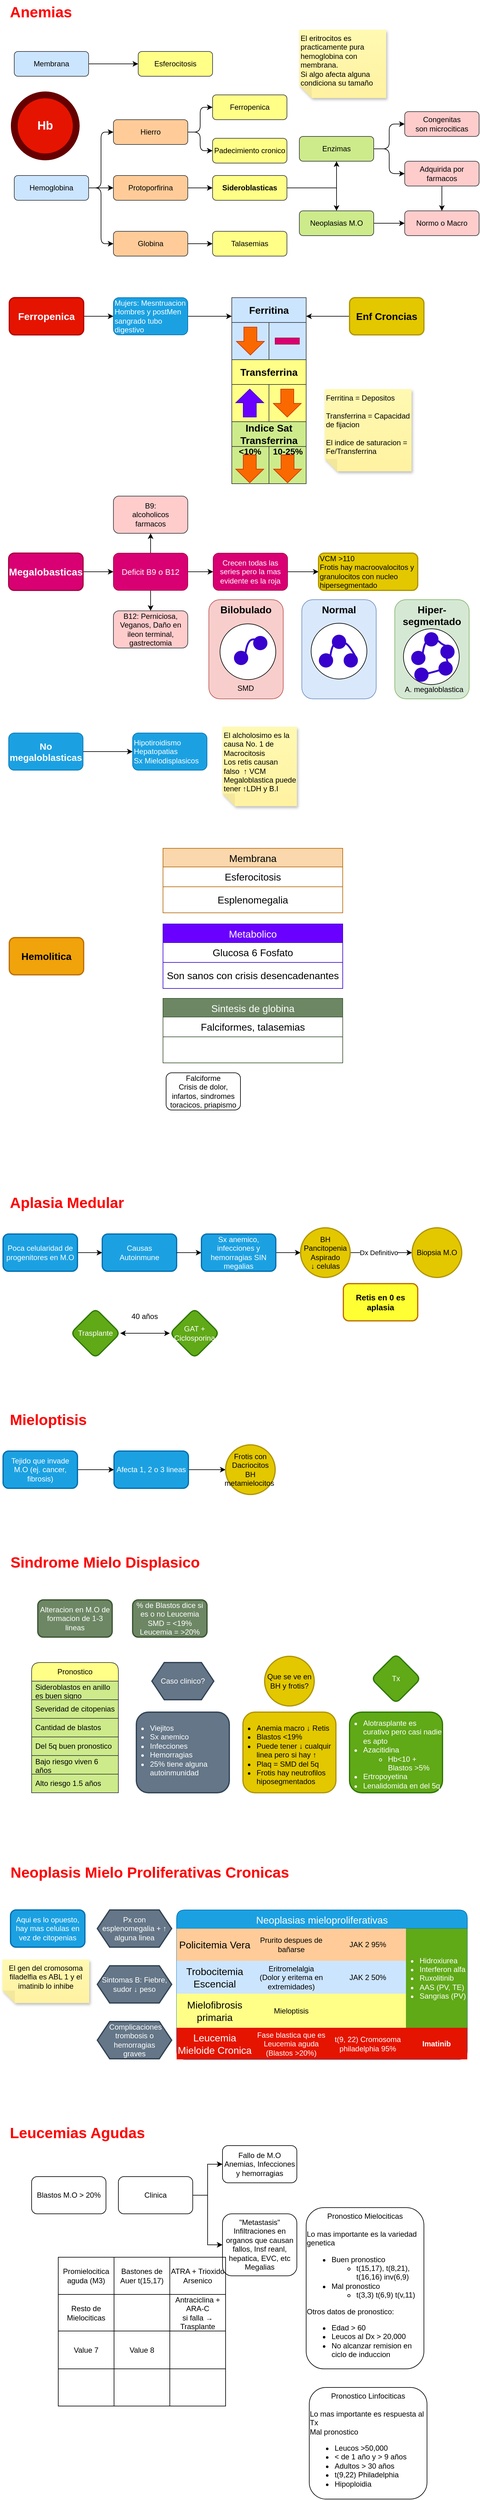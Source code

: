 <mxfile version="21.6.5" type="github">
  <diagram name="Page-1" id="xC1T5dPMzcvkAjgWcqzF">
    <mxGraphModel dx="699" dy="754" grid="1" gridSize="10" guides="1" tooltips="1" connect="1" arrows="1" fold="1" page="1" pageScale="1" pageWidth="850" pageHeight="1100" math="0" shadow="0">
      <root>
        <mxCell id="0" />
        <mxCell id="1" parent="0" />
        <mxCell id="pxykGlDc7MtHIHAwk9MH-92" value="Hiper-segmentado" style="rounded=1;whiteSpace=wrap;html=1;verticalAlign=top;fontSize=16;fontStyle=1;fillColor=#d5e8d4;strokeColor=#82b366;" parent="1" vertex="1">
          <mxGeometry x="703" y="1007" width="120" height="160" as="geometry" />
        </mxCell>
        <mxCell id="pxykGlDc7MtHIHAwk9MH-91" value="Normal" style="rounded=1;whiteSpace=wrap;html=1;verticalAlign=top;fontSize=16;fontStyle=1;fillColor=#dae8fc;strokeColor=#6c8ebf;" parent="1" vertex="1">
          <mxGeometry x="553" y="1007" width="120" height="160" as="geometry" />
        </mxCell>
        <mxCell id="pxykGlDc7MtHIHAwk9MH-87" value="Bilobulado" style="rounded=1;whiteSpace=wrap;html=1;verticalAlign=top;fontSize=16;fontStyle=1;fillColor=#f8cecc;strokeColor=#b85450;" parent="1" vertex="1">
          <mxGeometry x="403" y="1007" width="120" height="160" as="geometry" />
        </mxCell>
        <mxCell id="pxykGlDc7MtHIHAwk9MH-85" value="" style="ellipse;whiteSpace=wrap;html=1;aspect=fixed;" parent="1" vertex="1">
          <mxGeometry x="421" y="1046" width="90" height="90" as="geometry" />
        </mxCell>
        <mxCell id="73Jti63QLcTPkXVLQlRy-1" value="Anemias&amp;nbsp;" style="text;strokeColor=none;fillColor=none;html=1;fontSize=24;fontStyle=1;verticalAlign=middle;align=left;fontColor=#FF0000;" parent="1" vertex="1">
          <mxGeometry x="80" y="40" width="110" height="40" as="geometry" />
        </mxCell>
        <mxCell id="73Jti63QLcTPkXVLQlRy-3" value="Hb" style="ellipse;whiteSpace=wrap;html=1;aspect=fixed;fillColor=#e51400;fontColor=#ffffff;strokeColor=#660000;strokeWidth=11;fontSize=19;fontStyle=1" parent="1" vertex="1">
          <mxGeometry x="89" y="193" width="100" height="100" as="geometry" />
        </mxCell>
        <mxCell id="73Jti63QLcTPkXVLQlRy-9" value="" style="edgeStyle=orthogonalEdgeStyle;rounded=0;orthogonalLoop=1;jettySize=auto;html=1;" parent="1" source="73Jti63QLcTPkXVLQlRy-5" target="73Jti63QLcTPkXVLQlRy-8" edge="1">
          <mxGeometry relative="1" as="geometry" />
        </mxCell>
        <mxCell id="73Jti63QLcTPkXVLQlRy-5" value="Membrana" style="rounded=1;whiteSpace=wrap;html=1;fillColor=#cce5ff;strokeColor=#36393d;" parent="1" vertex="1">
          <mxGeometry x="89" y="123" width="120" height="40" as="geometry" />
        </mxCell>
        <mxCell id="73Jti63QLcTPkXVLQlRy-16" value="" style="edgeStyle=orthogonalEdgeStyle;rounded=1;orthogonalLoop=1;jettySize=auto;html=1;" parent="1" source="73Jti63QLcTPkXVLQlRy-6" target="73Jti63QLcTPkXVLQlRy-10" edge="1">
          <mxGeometry relative="1" as="geometry" />
        </mxCell>
        <mxCell id="73Jti63QLcTPkXVLQlRy-21" style="edgeStyle=orthogonalEdgeStyle;rounded=1;orthogonalLoop=1;jettySize=auto;html=1;entryX=0;entryY=0.5;entryDx=0;entryDy=0;" parent="1" source="73Jti63QLcTPkXVLQlRy-6" target="73Jti63QLcTPkXVLQlRy-11" edge="1">
          <mxGeometry relative="1" as="geometry" />
        </mxCell>
        <mxCell id="73Jti63QLcTPkXVLQlRy-22" style="edgeStyle=orthogonalEdgeStyle;rounded=1;orthogonalLoop=1;jettySize=auto;html=1;entryX=0;entryY=0.5;entryDx=0;entryDy=0;" parent="1" source="73Jti63QLcTPkXVLQlRy-6" target="73Jti63QLcTPkXVLQlRy-7" edge="1">
          <mxGeometry relative="1" as="geometry" />
        </mxCell>
        <mxCell id="73Jti63QLcTPkXVLQlRy-6" value="Hemoglobina" style="rounded=1;whiteSpace=wrap;html=1;fillColor=#cce5ff;strokeColor=#36393d;" parent="1" vertex="1">
          <mxGeometry x="89" y="323" width="120" height="40" as="geometry" />
        </mxCell>
        <mxCell id="73Jti63QLcTPkXVLQlRy-19" value="" style="edgeStyle=orthogonalEdgeStyle;rounded=1;orthogonalLoop=1;jettySize=auto;html=1;" parent="1" source="73Jti63QLcTPkXVLQlRy-7" target="73Jti63QLcTPkXVLQlRy-15" edge="1">
          <mxGeometry relative="1" as="geometry" />
        </mxCell>
        <mxCell id="73Jti63QLcTPkXVLQlRy-7" value="Globina" style="rounded=1;whiteSpace=wrap;html=1;fillColor=#ffcc99;strokeColor=#36393d;" parent="1" vertex="1">
          <mxGeometry x="249" y="413" width="120" height="40" as="geometry" />
        </mxCell>
        <mxCell id="73Jti63QLcTPkXVLQlRy-8" value="Esferocitosis" style="rounded=1;whiteSpace=wrap;html=1;fillColor=#ffff88;strokeColor=#36393d;" parent="1" vertex="1">
          <mxGeometry x="289" y="123" width="120" height="40" as="geometry" />
        </mxCell>
        <mxCell id="73Jti63QLcTPkXVLQlRy-17" value="" style="edgeStyle=orthogonalEdgeStyle;rounded=1;orthogonalLoop=1;jettySize=auto;html=1;" parent="1" source="73Jti63QLcTPkXVLQlRy-10" target="73Jti63QLcTPkXVLQlRy-14" edge="1">
          <mxGeometry relative="1" as="geometry" />
        </mxCell>
        <mxCell id="73Jti63QLcTPkXVLQlRy-10" value="Protoporfirina" style="rounded=1;whiteSpace=wrap;html=1;fillColor=#ffcc99;strokeColor=#36393d;" parent="1" vertex="1">
          <mxGeometry x="249" y="323" width="120" height="40" as="geometry" />
        </mxCell>
        <mxCell id="73Jti63QLcTPkXVLQlRy-18" value="" style="edgeStyle=orthogonalEdgeStyle;rounded=1;orthogonalLoop=1;jettySize=auto;html=1;" parent="1" source="73Jti63QLcTPkXVLQlRy-11" target="73Jti63QLcTPkXVLQlRy-13" edge="1">
          <mxGeometry relative="1" as="geometry" />
        </mxCell>
        <mxCell id="73Jti63QLcTPkXVLQlRy-20" style="edgeStyle=orthogonalEdgeStyle;rounded=1;orthogonalLoop=1;jettySize=auto;html=1;entryX=0;entryY=0.5;entryDx=0;entryDy=0;" parent="1" source="73Jti63QLcTPkXVLQlRy-11" target="73Jti63QLcTPkXVLQlRy-12" edge="1">
          <mxGeometry relative="1" as="geometry" />
        </mxCell>
        <mxCell id="73Jti63QLcTPkXVLQlRy-11" value="Hierro" style="rounded=1;whiteSpace=wrap;html=1;fillColor=#ffcc99;strokeColor=#36393d;" parent="1" vertex="1">
          <mxGeometry x="249" y="233" width="120" height="40" as="geometry" />
        </mxCell>
        <mxCell id="73Jti63QLcTPkXVLQlRy-12" value="Ferropenica" style="rounded=1;whiteSpace=wrap;html=1;fillColor=#ffff88;strokeColor=#36393d;" parent="1" vertex="1">
          <mxGeometry x="409" y="193" width="120" height="40" as="geometry" />
        </mxCell>
        <mxCell id="73Jti63QLcTPkXVLQlRy-13" value="Padecimiento cronico" style="rounded=1;whiteSpace=wrap;html=1;fillColor=#ffff88;strokeColor=#36393d;" parent="1" vertex="1">
          <mxGeometry x="409" y="263" width="120" height="40" as="geometry" />
        </mxCell>
        <mxCell id="73Jti63QLcTPkXVLQlRy-38" style="edgeStyle=orthogonalEdgeStyle;rounded=0;orthogonalLoop=1;jettySize=auto;html=1;entryX=0.5;entryY=1;entryDx=0;entryDy=0;" parent="1" source="73Jti63QLcTPkXVLQlRy-14" target="73Jti63QLcTPkXVLQlRy-23" edge="1">
          <mxGeometry relative="1" as="geometry" />
        </mxCell>
        <mxCell id="73Jti63QLcTPkXVLQlRy-39" style="edgeStyle=orthogonalEdgeStyle;rounded=0;orthogonalLoop=1;jettySize=auto;html=1;entryX=0.5;entryY=0;entryDx=0;entryDy=0;" parent="1" source="73Jti63QLcTPkXVLQlRy-14" target="73Jti63QLcTPkXVLQlRy-24" edge="1">
          <mxGeometry relative="1" as="geometry" />
        </mxCell>
        <mxCell id="73Jti63QLcTPkXVLQlRy-14" value="Sideroblasticas" style="rounded=1;whiteSpace=wrap;html=1;fillColor=#ffff88;strokeColor=#36393d;fontStyle=1" parent="1" vertex="1">
          <mxGeometry x="409" y="323" width="120" height="40" as="geometry" />
        </mxCell>
        <mxCell id="73Jti63QLcTPkXVLQlRy-15" value="Talasemias" style="rounded=1;whiteSpace=wrap;html=1;fillColor=#ffff88;strokeColor=#36393d;" parent="1" vertex="1">
          <mxGeometry x="409" y="413" width="120" height="40" as="geometry" />
        </mxCell>
        <mxCell id="73Jti63QLcTPkXVLQlRy-29" style="edgeStyle=orthogonalEdgeStyle;rounded=1;orthogonalLoop=1;jettySize=auto;html=1;entryX=0;entryY=0.5;entryDx=0;entryDy=0;" parent="1" source="73Jti63QLcTPkXVLQlRy-23" target="73Jti63QLcTPkXVLQlRy-27" edge="1">
          <mxGeometry relative="1" as="geometry" />
        </mxCell>
        <mxCell id="73Jti63QLcTPkXVLQlRy-37" style="edgeStyle=orthogonalEdgeStyle;rounded=1;orthogonalLoop=1;jettySize=auto;html=1;entryX=0;entryY=0.5;entryDx=0;entryDy=0;" parent="1" source="73Jti63QLcTPkXVLQlRy-23" target="73Jti63QLcTPkXVLQlRy-33" edge="1">
          <mxGeometry relative="1" as="geometry" />
        </mxCell>
        <mxCell id="73Jti63QLcTPkXVLQlRy-23" value="Enzimas" style="rounded=1;whiteSpace=wrap;html=1;fillColor=#cdeb8b;strokeColor=#36393d;" parent="1" vertex="1">
          <mxGeometry x="549" y="260" width="120" height="40" as="geometry" />
        </mxCell>
        <mxCell id="73Jti63QLcTPkXVLQlRy-30" style="edgeStyle=orthogonalEdgeStyle;rounded=0;orthogonalLoop=1;jettySize=auto;html=1;" parent="1" source="73Jti63QLcTPkXVLQlRy-24" target="73Jti63QLcTPkXVLQlRy-28" edge="1">
          <mxGeometry relative="1" as="geometry" />
        </mxCell>
        <mxCell id="73Jti63QLcTPkXVLQlRy-24" value="Neoplasias M.O" style="rounded=1;whiteSpace=wrap;html=1;fillColor=#cdeb8b;strokeColor=#36393d;" parent="1" vertex="1">
          <mxGeometry x="549" y="380" width="120" height="40" as="geometry" />
        </mxCell>
        <mxCell id="73Jti63QLcTPkXVLQlRy-27" value="Congenitas&lt;br&gt;son microciticas" style="rounded=1;whiteSpace=wrap;html=1;fillColor=#ffcccc;strokeColor=#36393d;" parent="1" vertex="1">
          <mxGeometry x="719" y="220" width="120" height="40" as="geometry" />
        </mxCell>
        <mxCell id="73Jti63QLcTPkXVLQlRy-28" value="Normo o Macro" style="rounded=1;whiteSpace=wrap;html=1;fillColor=#ffcccc;strokeColor=#36393d;" parent="1" vertex="1">
          <mxGeometry x="719" y="380" width="120" height="40" as="geometry" />
        </mxCell>
        <mxCell id="73Jti63QLcTPkXVLQlRy-31" value="&lt;span style=&quot;font-family: Helvetica; font-size: 12px; font-style: normal; font-variant-ligatures: normal; font-variant-caps: normal; font-weight: 400; letter-spacing: normal; orphans: 2; text-indent: 0px; text-transform: none; widows: 2; word-spacing: 0px; -webkit-text-stroke-width: 0px; text-decoration-thickness: initial; text-decoration-style: initial; text-decoration-color: initial; float: none; display: inline !important;&quot;&gt;El eritrocitos es practicamente pura hemoglobina con membrana.&lt;/span&gt;&lt;br style=&quot;border-color: var(--border-color); font-family: Helvetica; font-size: 12px; font-style: normal; font-variant-ligatures: normal; font-variant-caps: normal; font-weight: 400; letter-spacing: normal; orphans: 2; text-indent: 0px; text-transform: none; widows: 2; word-spacing: 0px; -webkit-text-stroke-width: 0px; text-decoration-thickness: initial; text-decoration-style: initial; text-decoration-color: initial;&quot;&gt;&lt;span style=&quot;font-family: Helvetica; font-size: 12px; font-style: normal; font-variant-ligatures: normal; font-variant-caps: normal; font-weight: 400; letter-spacing: normal; orphans: 2; text-indent: 0px; text-transform: none; widows: 2; word-spacing: 0px; -webkit-text-stroke-width: 0px; text-decoration-thickness: initial; text-decoration-style: initial; text-decoration-color: initial; float: none; display: inline !important;&quot;&gt;Si algo afecta alguna condiciona su tamaño&lt;/span&gt;" style="shape=note;whiteSpace=wrap;html=1;backgroundOutline=1;fontColor=default;darkOpacity=0.05;fillColor=#FFF9B2;strokeColor=none;fillStyle=solid;direction=west;gradientDirection=north;gradientColor=#FFF2A1;shadow=1;size=20;pointerEvents=1;verticalAlign=top;align=left;labelBackgroundColor=none;" parent="1" vertex="1">
          <mxGeometry x="549" y="88" width="140" height="110" as="geometry" />
        </mxCell>
        <mxCell id="73Jti63QLcTPkXVLQlRy-36" value="" style="edgeStyle=orthogonalEdgeStyle;rounded=0;orthogonalLoop=1;jettySize=auto;html=1;" parent="1" source="73Jti63QLcTPkXVLQlRy-33" target="73Jti63QLcTPkXVLQlRy-28" edge="1">
          <mxGeometry relative="1" as="geometry" />
        </mxCell>
        <mxCell id="73Jti63QLcTPkXVLQlRy-33" value="Adquirida por farmacos" style="rounded=1;whiteSpace=wrap;html=1;fillColor=#ffcccc;strokeColor=#36393d;" parent="1" vertex="1">
          <mxGeometry x="719" y="300" width="120" height="40" as="geometry" />
        </mxCell>
        <mxCell id="73Jti63QLcTPkXVLQlRy-44" value="" style="edgeStyle=orthogonalEdgeStyle;rounded=0;orthogonalLoop=1;jettySize=auto;html=1;" parent="1" source="73Jti63QLcTPkXVLQlRy-40" target="73Jti63QLcTPkXVLQlRy-43" edge="1">
          <mxGeometry relative="1" as="geometry" />
        </mxCell>
        <mxCell id="73Jti63QLcTPkXVLQlRy-40" value="Megalobasticas" style="rounded=1;whiteSpace=wrap;html=1;fontSize=16;fillColor=#d80073;fontColor=#ffffff;strokeColor=#A50040;strokeWidth=2;fontStyle=1" parent="1" vertex="1">
          <mxGeometry x="80" y="932" width="120" height="60" as="geometry" />
        </mxCell>
        <mxCell id="73Jti63QLcTPkXVLQlRy-46" value="" style="edgeStyle=orthogonalEdgeStyle;rounded=0;orthogonalLoop=1;jettySize=auto;html=1;" parent="1" source="73Jti63QLcTPkXVLQlRy-41" target="73Jti63QLcTPkXVLQlRy-45" edge="1">
          <mxGeometry relative="1" as="geometry" />
        </mxCell>
        <mxCell id="73Jti63QLcTPkXVLQlRy-41" value="No megaloblasticas" style="whiteSpace=wrap;html=1;rounded=1;fillColor=#1ba1e2;fontColor=#ffffff;strokeColor=#006EAF;fontSize=15;fontStyle=1" parent="1" vertex="1">
          <mxGeometry x="80" y="1222" width="120" height="60" as="geometry" />
        </mxCell>
        <mxCell id="pxykGlDc7MtHIHAwk9MH-60" value="" style="edgeStyle=orthogonalEdgeStyle;rounded=0;orthogonalLoop=1;jettySize=auto;html=1;" parent="1" source="73Jti63QLcTPkXVLQlRy-43" target="pxykGlDc7MtHIHAwk9MH-59" edge="1">
          <mxGeometry relative="1" as="geometry" />
        </mxCell>
        <mxCell id="pxykGlDc7MtHIHAwk9MH-96" value="" style="edgeStyle=orthogonalEdgeStyle;rounded=0;orthogonalLoop=1;jettySize=auto;html=1;" parent="1" source="73Jti63QLcTPkXVLQlRy-43" target="pxykGlDc7MtHIHAwk9MH-95" edge="1">
          <mxGeometry relative="1" as="geometry" />
        </mxCell>
        <mxCell id="pxykGlDc7MtHIHAwk9MH-98" value="" style="edgeStyle=orthogonalEdgeStyle;rounded=0;orthogonalLoop=1;jettySize=auto;html=1;" parent="1" source="73Jti63QLcTPkXVLQlRy-43" target="pxykGlDc7MtHIHAwk9MH-97" edge="1">
          <mxGeometry relative="1" as="geometry" />
        </mxCell>
        <mxCell id="73Jti63QLcTPkXVLQlRy-43" value="Deficit B9 o B12" style="whiteSpace=wrap;html=1;rounded=1;fontSize=13;fillColor=#d80073;fontColor=#ffffff;strokeColor=#A50040;" parent="1" vertex="1">
          <mxGeometry x="249" y="932" width="120" height="60" as="geometry" />
        </mxCell>
        <mxCell id="73Jti63QLcTPkXVLQlRy-45" value="Hipotiroidismo&lt;br&gt;Hepatopatias&lt;br&gt;Sx Mielodisplasicos" style="whiteSpace=wrap;html=1;rounded=1;align=left;fillColor=#1ba1e2;fontColor=#ffffff;strokeColor=#006EAF;" parent="1" vertex="1">
          <mxGeometry x="280" y="1222" width="120" height="60" as="geometry" />
        </mxCell>
        <mxCell id="73Jti63QLcTPkXVLQlRy-47" value="El alcholosimo es la causa No. 1 de Macrocitosis&lt;br&gt;Los retis causan falso&amp;nbsp; ↑ VCM&lt;br&gt;Megaloblastica puede tener ↑LDH y B.I" style="shape=note;whiteSpace=wrap;html=1;backgroundOutline=1;fontColor=#000000;darkOpacity=0.05;fillColor=#FFF9B2;strokeColor=none;fillStyle=solid;direction=west;gradientDirection=north;gradientColor=#FFF2A1;shadow=1;size=20;pointerEvents=1;align=left;verticalAlign=top;" parent="1" vertex="1">
          <mxGeometry x="425" y="1212" width="120" height="128" as="geometry" />
        </mxCell>
        <mxCell id="73Jti63QLcTPkXVLQlRy-48" value="Aplasia Medular" style="text;strokeColor=none;fillColor=none;html=1;fontSize=24;fontStyle=1;verticalAlign=middle;align=left;fontColor=#FF0000;" parent="1" vertex="1">
          <mxGeometry x="80" y="1960" width="260" height="40" as="geometry" />
        </mxCell>
        <mxCell id="pxykGlDc7MtHIHAwk9MH-3" value="" style="edgeStyle=orthogonalEdgeStyle;rounded=0;orthogonalLoop=1;jettySize=auto;html=1;" parent="1" source="pxykGlDc7MtHIHAwk9MH-1" target="pxykGlDc7MtHIHAwk9MH-2" edge="1">
          <mxGeometry relative="1" as="geometry" />
        </mxCell>
        <mxCell id="pxykGlDc7MtHIHAwk9MH-1" value="Poca celularidad de progenitores en M.O" style="rounded=1;whiteSpace=wrap;html=1;fillColor=#1ba1e2;fontColor=#ffffff;strokeColor=#006EAF;strokeWidth=2;" parent="1" vertex="1">
          <mxGeometry x="71" y="2030" width="120" height="60" as="geometry" />
        </mxCell>
        <mxCell id="pxykGlDc7MtHIHAwk9MH-5" value="" style="edgeStyle=orthogonalEdgeStyle;rounded=0;orthogonalLoop=1;jettySize=auto;html=1;" parent="1" source="pxykGlDc7MtHIHAwk9MH-10" target="pxykGlDc7MtHIHAwk9MH-4" edge="1">
          <mxGeometry relative="1" as="geometry" />
        </mxCell>
        <mxCell id="pxykGlDc7MtHIHAwk9MH-2" value="Causas&lt;br&gt;Autoinmune" style="whiteSpace=wrap;html=1;rounded=1;fillColor=#1ba1e2;fontColor=#ffffff;strokeColor=#006EAF;strokeWidth=2;" parent="1" vertex="1">
          <mxGeometry x="231" y="2030" width="120" height="60" as="geometry" />
        </mxCell>
        <mxCell id="pxykGlDc7MtHIHAwk9MH-7" value="" style="edgeStyle=orthogonalEdgeStyle;rounded=0;orthogonalLoop=1;jettySize=auto;html=1;" parent="1" source="pxykGlDc7MtHIHAwk9MH-4" target="pxykGlDc7MtHIHAwk9MH-6" edge="1">
          <mxGeometry relative="1" as="geometry" />
        </mxCell>
        <mxCell id="pxykGlDc7MtHIHAwk9MH-8" value="Dx Definitivo" style="edgeLabel;html=1;align=center;verticalAlign=middle;resizable=0;points=[];" parent="pxykGlDc7MtHIHAwk9MH-7" vertex="1" connectable="0">
          <mxGeometry x="-0.425" y="1" relative="1" as="geometry">
            <mxPoint x="17" y="1" as="offset" />
          </mxGeometry>
        </mxCell>
        <mxCell id="pxykGlDc7MtHIHAwk9MH-4" value="BH&lt;br&gt;Pancitopenia&lt;br&gt;Aspirado&lt;br&gt;↓ celulas" style="ellipse;whiteSpace=wrap;html=1;rounded=1;fillColor=#e3c800;fontColor=#000000;strokeColor=#B09500;strokeWidth=2;" parent="1" vertex="1">
          <mxGeometry x="551" y="2020" width="80" height="80" as="geometry" />
        </mxCell>
        <mxCell id="pxykGlDc7MtHIHAwk9MH-6" value="Biopsia M.O" style="ellipse;whiteSpace=wrap;html=1;rounded=1;fillColor=#e3c800;fontColor=#000000;strokeColor=#B09500;strokeWidth=2;" parent="1" vertex="1">
          <mxGeometry x="731" y="2020" width="80" height="80" as="geometry" />
        </mxCell>
        <mxCell id="pxykGlDc7MtHIHAwk9MH-9" value="Retis en 0 es aplasia" style="rounded=1;whiteSpace=wrap;html=1;fillColor=#FFFF33;fontColor=#000000;strokeColor=#BD7000;strokeWidth=2;fontStyle=1;fontSize=13;" parent="1" vertex="1">
          <mxGeometry x="620" y="2110" width="120" height="60" as="geometry" />
        </mxCell>
        <mxCell id="pxykGlDc7MtHIHAwk9MH-11" value="" style="edgeStyle=orthogonalEdgeStyle;rounded=0;orthogonalLoop=1;jettySize=auto;html=1;" parent="1" source="pxykGlDc7MtHIHAwk9MH-2" target="pxykGlDc7MtHIHAwk9MH-10" edge="1">
          <mxGeometry relative="1" as="geometry">
            <mxPoint x="351" y="2060" as="sourcePoint" />
            <mxPoint x="551" y="2060" as="targetPoint" />
          </mxGeometry>
        </mxCell>
        <mxCell id="pxykGlDc7MtHIHAwk9MH-10" value="Sx anemico, infecciones y hemorragias SIN megalias" style="rounded=1;whiteSpace=wrap;html=1;fillColor=#1ba1e2;fontColor=#ffffff;strokeColor=#006EAF;strokeWidth=2;" parent="1" vertex="1">
          <mxGeometry x="391" y="2030" width="120" height="60" as="geometry" />
        </mxCell>
        <mxCell id="pxykGlDc7MtHIHAwk9MH-15" value="" style="edgeStyle=orthogonalEdgeStyle;rounded=0;orthogonalLoop=1;jettySize=auto;html=1;startArrow=classic;startFill=1;" parent="1" source="pxykGlDc7MtHIHAwk9MH-12" target="pxykGlDc7MtHIHAwk9MH-14" edge="1">
          <mxGeometry relative="1" as="geometry" />
        </mxCell>
        <mxCell id="pxykGlDc7MtHIHAwk9MH-12" value="Trasplante" style="rhombus;whiteSpace=wrap;html=1;rounded=1;fillColor=#60a917;fontColor=#ffffff;strokeColor=#2D7600;strokeWidth=2;" parent="1" vertex="1">
          <mxGeometry x="180" y="2150" width="80" height="80" as="geometry" />
        </mxCell>
        <mxCell id="pxykGlDc7MtHIHAwk9MH-14" value="GAT + Ciclosporina" style="rhombus;whiteSpace=wrap;html=1;rounded=1;fillColor=#60a917;fontColor=#ffffff;strokeColor=#2D7600;strokeWidth=2;" parent="1" vertex="1">
          <mxGeometry x="340" y="2150" width="80" height="80" as="geometry" />
        </mxCell>
        <mxCell id="pxykGlDc7MtHIHAwk9MH-16" value="40 años" style="text;html=1;align=center;verticalAlign=middle;resizable=0;points=[];autosize=1;strokeColor=none;fillColor=none;" parent="1" vertex="1">
          <mxGeometry x="264" y="2148" width="70" height="30" as="geometry" />
        </mxCell>
        <mxCell id="pxykGlDc7MtHIHAwk9MH-17" value="Mieloptisis" style="text;strokeColor=none;fillColor=none;html=1;fontSize=24;fontStyle=1;verticalAlign=middle;align=left;fontColor=#FF0000;" parent="1" vertex="1">
          <mxGeometry x="80" y="2310" width="260" height="40" as="geometry" />
        </mxCell>
        <mxCell id="pxykGlDc7MtHIHAwk9MH-18" value="" style="edgeStyle=orthogonalEdgeStyle;rounded=0;orthogonalLoop=1;jettySize=auto;html=1;" parent="1" source="pxykGlDc7MtHIHAwk9MH-19" target="pxykGlDc7MtHIHAwk9MH-20" edge="1">
          <mxGeometry relative="1" as="geometry" />
        </mxCell>
        <mxCell id="pxykGlDc7MtHIHAwk9MH-19" value="Tejido que invade M.O (ej. cancer, fibrosis)" style="rounded=1;whiteSpace=wrap;html=1;fillColor=#1ba1e2;fontColor=#ffffff;strokeColor=#006EAF;strokeWidth=2;" parent="1" vertex="1">
          <mxGeometry x="71" y="2380" width="120" height="60" as="geometry" />
        </mxCell>
        <mxCell id="pxykGlDc7MtHIHAwk9MH-24" value="" style="edgeStyle=orthogonalEdgeStyle;rounded=0;orthogonalLoop=1;jettySize=auto;html=1;" parent="1" source="pxykGlDc7MtHIHAwk9MH-20" target="pxykGlDc7MtHIHAwk9MH-23" edge="1">
          <mxGeometry relative="1" as="geometry" />
        </mxCell>
        <mxCell id="pxykGlDc7MtHIHAwk9MH-20" value="Afecta 1, 2 o 3 lineas" style="whiteSpace=wrap;html=1;rounded=1;fillColor=#1ba1e2;fontColor=#ffffff;strokeColor=#006EAF;strokeWidth=2;" parent="1" vertex="1">
          <mxGeometry x="250" y="2380" width="120" height="60" as="geometry" />
        </mxCell>
        <mxCell id="pxykGlDc7MtHIHAwk9MH-23" value="Frotis con Dacriocitos&lt;br&gt;BH metamielocitos&amp;nbsp;" style="ellipse;whiteSpace=wrap;html=1;fillColor=#e3c800;strokeColor=#B09500;fontColor=#000000;rounded=1;strokeWidth=2;" parent="1" vertex="1">
          <mxGeometry x="430" y="2370" width="80" height="80" as="geometry" />
        </mxCell>
        <mxCell id="pxykGlDc7MtHIHAwk9MH-27" value="" style="edgeStyle=orthogonalEdgeStyle;rounded=0;orthogonalLoop=1;jettySize=auto;html=1;" parent="1" source="pxykGlDc7MtHIHAwk9MH-25" target="pxykGlDc7MtHIHAwk9MH-26" edge="1">
          <mxGeometry relative="1" as="geometry" />
        </mxCell>
        <mxCell id="pxykGlDc7MtHIHAwk9MH-25" value="Ferropenica" style="rounded=1;whiteSpace=wrap;html=1;fillColor=#e51400;fontColor=#ffffff;strokeColor=#B20000;strokeWidth=2;fontSize=16;fontStyle=1" parent="1" vertex="1">
          <mxGeometry x="81" y="520" width="120" height="60" as="geometry" />
        </mxCell>
        <mxCell id="pxykGlDc7MtHIHAwk9MH-48" style="edgeStyle=orthogonalEdgeStyle;rounded=0;orthogonalLoop=1;jettySize=auto;html=1;entryX=0;entryY=0.75;entryDx=0;entryDy=0;" parent="1" source="pxykGlDc7MtHIHAwk9MH-26" target="pxykGlDc7MtHIHAwk9MH-28" edge="1">
          <mxGeometry relative="1" as="geometry" />
        </mxCell>
        <mxCell id="pxykGlDc7MtHIHAwk9MH-26" value="Mujers: Mesntruacion&lt;br&gt;Hombres y postMen sangrado tubo digestivo" style="whiteSpace=wrap;html=1;rounded=1;align=left;fillColor=#1ba1e2;fontColor=#ffffff;strokeColor=#006EAF;" parent="1" vertex="1">
          <mxGeometry x="249" y="520" width="120" height="60" as="geometry" />
        </mxCell>
        <mxCell id="pxykGlDc7MtHIHAwk9MH-28" value="Ferritina" style="rounded=0;whiteSpace=wrap;html=1;fontSize=16;fillColor=#cce5ff;strokeColor=#36393d;fontStyle=1" parent="1" vertex="1">
          <mxGeometry x="440" y="520" width="120" height="40" as="geometry" />
        </mxCell>
        <mxCell id="pxykGlDc7MtHIHAwk9MH-29" value="" style="whiteSpace=wrap;html=1;aspect=fixed;fillColor=#cce5ff;strokeColor=#36393d;" parent="1" vertex="1">
          <mxGeometry x="440" y="560" width="60" height="60" as="geometry" />
        </mxCell>
        <mxCell id="pxykGlDc7MtHIHAwk9MH-31" value="" style="whiteSpace=wrap;html=1;aspect=fixed;fillColor=#cce5ff;strokeColor=#36393d;" parent="1" vertex="1">
          <mxGeometry x="500" y="560" width="60" height="60" as="geometry" />
        </mxCell>
        <mxCell id="pxykGlDc7MtHIHAwk9MH-32" value="Transferrina" style="rounded=0;whiteSpace=wrap;html=1;fontSize=16;fillColor=#ffff88;strokeColor=#36393d;fontStyle=1" parent="1" vertex="1">
          <mxGeometry x="440" y="620" width="120" height="40" as="geometry" />
        </mxCell>
        <mxCell id="pxykGlDc7MtHIHAwk9MH-33" value="" style="whiteSpace=wrap;html=1;aspect=fixed;fillColor=#ffff88;strokeColor=#36393d;" parent="1" vertex="1">
          <mxGeometry x="440" y="660" width="60" height="60" as="geometry" />
        </mxCell>
        <mxCell id="pxykGlDc7MtHIHAwk9MH-34" value="" style="whiteSpace=wrap;html=1;aspect=fixed;fillColor=#ffff88;strokeColor=#36393d;" parent="1" vertex="1">
          <mxGeometry x="500" y="660" width="60" height="60" as="geometry" />
        </mxCell>
        <mxCell id="pxykGlDc7MtHIHAwk9MH-36" value="" style="shape=singleArrow;direction=north;whiteSpace=wrap;html=1;arrowWidth=0.467;arrowSize=0.489;fillColor=#6a00ff;fontColor=#ffffff;strokeColor=#3700CC;" parent="1" vertex="1">
          <mxGeometry x="446.5" y="667.5" width="45" height="45" as="geometry" />
        </mxCell>
        <mxCell id="pxykGlDc7MtHIHAwk9MH-37" value="" style="shape=singleArrow;direction=south;whiteSpace=wrap;html=1;arrowWidth=0.467;arrowSize=0.489;fillColor=#fa6800;fontColor=#000000;strokeColor=#C73500;" parent="1" vertex="1">
          <mxGeometry x="447.5" y="567.5" width="45" height="45" as="geometry" />
        </mxCell>
        <mxCell id="pxykGlDc7MtHIHAwk9MH-39" value="" style="shape=singleArrow;direction=south;whiteSpace=wrap;html=1;arrowWidth=0.467;arrowSize=0.489;fillColor=#fa6800;fontColor=#000000;strokeColor=#C73500;" parent="1" vertex="1">
          <mxGeometry x="507" y="667.5" width="45" height="45" as="geometry" />
        </mxCell>
        <mxCell id="pxykGlDc7MtHIHAwk9MH-47" style="edgeStyle=orthogonalEdgeStyle;rounded=0;orthogonalLoop=1;jettySize=auto;html=1;entryX=1;entryY=0.75;entryDx=0;entryDy=0;" parent="1" source="pxykGlDc7MtHIHAwk9MH-41" target="pxykGlDc7MtHIHAwk9MH-28" edge="1">
          <mxGeometry relative="1" as="geometry" />
        </mxCell>
        <mxCell id="pxykGlDc7MtHIHAwk9MH-41" value="Enf Croncias" style="rounded=1;whiteSpace=wrap;html=1;fillColor=#e3c800;fontColor=#000000;strokeColor=#B09500;strokeWidth=2;fontSize=16;fontStyle=1" parent="1" vertex="1">
          <mxGeometry x="630" y="520" width="120" height="60" as="geometry" />
        </mxCell>
        <mxCell id="pxykGlDc7MtHIHAwk9MH-49" value="Indice Sat Transferrina" style="rounded=0;whiteSpace=wrap;html=1;fontSize=16;fillColor=#cdeb8b;strokeColor=#36393d;fontStyle=1" parent="1" vertex="1">
          <mxGeometry x="440" y="720" width="120" height="40" as="geometry" />
        </mxCell>
        <mxCell id="pxykGlDc7MtHIHAwk9MH-50" value="" style="whiteSpace=wrap;html=1;aspect=fixed;fillColor=#cdeb8b;strokeColor=#36393d;verticalAlign=bottom;" parent="1" vertex="1">
          <mxGeometry x="440" y="760" width="60" height="60" as="geometry" />
        </mxCell>
        <mxCell id="pxykGlDc7MtHIHAwk9MH-51" value="" style="whiteSpace=wrap;html=1;aspect=fixed;fillColor=#cdeb8b;strokeColor=#36393d;verticalAlign=bottom;" parent="1" vertex="1">
          <mxGeometry x="500" y="760" width="60" height="60" as="geometry" />
        </mxCell>
        <mxCell id="pxykGlDc7MtHIHAwk9MH-52" value="&amp;lt;10%" style="shape=singleArrow;direction=south;whiteSpace=wrap;html=1;arrowWidth=0.467;arrowSize=0.489;fillColor=#fa6800;fontColor=#000000;strokeColor=#C73500;verticalAlign=top;fontStyle=1;fontSize=14;spacingTop=-21;spacingBottom=0;" parent="1" vertex="1">
          <mxGeometry x="446.5" y="773.5" width="45" height="45" as="geometry" />
        </mxCell>
        <mxCell id="pxykGlDc7MtHIHAwk9MH-56" value="10-25%" style="shape=singleArrow;direction=south;whiteSpace=wrap;html=1;arrowWidth=0.467;arrowSize=0.489;fillColor=#fa6800;fontColor=#000000;strokeColor=#C73500;verticalAlign=top;fontStyle=1;fontSize=14;spacingTop=-18;spacingBottom=0;spacing=-1;" parent="1" vertex="1">
          <mxGeometry x="507.5" y="773.5" width="45" height="45" as="geometry" />
        </mxCell>
        <mxCell id="pxykGlDc7MtHIHAwk9MH-57" value="Ferritina = Depositos&lt;br&gt;&lt;br&gt;Transferrina = Capacidad de fijacion&lt;br&gt;&lt;br&gt;El indice de saturacion = Fe/Transferrina" style="shape=note;whiteSpace=wrap;html=1;backgroundOutline=1;fontColor=#000000;darkOpacity=0.05;fillColor=#FFF9B2;strokeColor=none;fillStyle=solid;direction=west;gradientDirection=north;gradientColor=#FFF2A1;shadow=1;size=20;pointerEvents=1;verticalAlign=top;align=left;" parent="1" vertex="1">
          <mxGeometry x="590" y="667.5" width="140" height="132.5" as="geometry" />
        </mxCell>
        <mxCell id="pxykGlDc7MtHIHAwk9MH-58" value="" style="rounded=0;whiteSpace=wrap;html=1;fillColor=#d80073;fontColor=#ffffff;strokeColor=#A50040;" parent="1" vertex="1">
          <mxGeometry x="510" y="585" width="39" height="10" as="geometry" />
        </mxCell>
        <mxCell id="pxykGlDc7MtHIHAwk9MH-62" value="" style="edgeStyle=orthogonalEdgeStyle;rounded=0;orthogonalLoop=1;jettySize=auto;html=1;" parent="1" source="pxykGlDc7MtHIHAwk9MH-59" target="pxykGlDc7MtHIHAwk9MH-61" edge="1">
          <mxGeometry relative="1" as="geometry" />
        </mxCell>
        <mxCell id="pxykGlDc7MtHIHAwk9MH-59" value="Crecen todas las series pero la mas evidente es la roja" style="whiteSpace=wrap;html=1;rounded=1;verticalAlign=middle;fillColor=#d80073;fontColor=#ffffff;strokeColor=#A50040;" parent="1" vertex="1">
          <mxGeometry x="410" y="932" width="120" height="60" as="geometry" />
        </mxCell>
        <mxCell id="pxykGlDc7MtHIHAwk9MH-61" value="VCM &amp;gt;110&lt;br&gt;Frotis hay macroovalocitos y granulocitos con nucleo hipersegmentado" style="whiteSpace=wrap;html=1;rounded=1;align=left;fillColor=#e3c800;fontColor=#000000;strokeColor=#B09500;strokeWidth=2;" parent="1" vertex="1">
          <mxGeometry x="580" y="932" width="160" height="60" as="geometry" />
        </mxCell>
        <mxCell id="pxykGlDc7MtHIHAwk9MH-63" value="" style="ellipse;whiteSpace=wrap;html=1;aspect=fixed;" parent="1" vertex="1">
          <mxGeometry x="568" y="1045" width="90" height="90" as="geometry" />
        </mxCell>
        <mxCell id="pxykGlDc7MtHIHAwk9MH-64" value="" style="ellipse;whiteSpace=wrap;html=1;aspect=fixed;fillColor=#3700CC;fontColor=#ffffff;strokeColor=#3700CC;strokeWidth=3;" parent="1" vertex="1">
          <mxGeometry x="582" y="1095" width="20" height="20" as="geometry" />
        </mxCell>
        <mxCell id="pxykGlDc7MtHIHAwk9MH-65" value="" style="ellipse;whiteSpace=wrap;html=1;aspect=fixed;fillColor=#3700CC;fontColor=#ffffff;strokeColor=#3700CC;strokeWidth=3;" parent="1" vertex="1">
          <mxGeometry x="622" y="1095" width="20" height="20" as="geometry" />
        </mxCell>
        <mxCell id="pxykGlDc7MtHIHAwk9MH-66" value="" style="ellipse;whiteSpace=wrap;html=1;aspect=fixed;fillColor=#3700CC;fontColor=#ffffff;strokeColor=#3700CC;strokeWidth=3;" parent="1" vertex="1">
          <mxGeometry x="603" y="1065" width="20" height="20" as="geometry" />
        </mxCell>
        <mxCell id="pxykGlDc7MtHIHAwk9MH-69" value="" style="curved=1;endArrow=none;html=1;rounded=0;entryX=1;entryY=0;entryDx=0;entryDy=0;exitX=1;exitY=0;exitDx=0;exitDy=0;endFill=0;fillColor=#6a00ff;strokeColor=#3700CC;strokeWidth=3;" parent="1" source="pxykGlDc7MtHIHAwk9MH-64" target="pxykGlDc7MtHIHAwk9MH-65" edge="1">
          <mxGeometry width="50" height="50" relative="1" as="geometry">
            <mxPoint x="632" y="1135" as="sourcePoint" />
            <mxPoint x="682" y="1085" as="targetPoint" />
            <Array as="points">
              <mxPoint x="602" y="1075" />
              <mxPoint x="622" y="1075" />
              <mxPoint x="632" y="1085" />
            </Array>
          </mxGeometry>
        </mxCell>
        <mxCell id="pxykGlDc7MtHIHAwk9MH-71" value="" style="ellipse;whiteSpace=wrap;html=1;aspect=fixed;" parent="1" vertex="1">
          <mxGeometry x="717" y="1054" width="90" height="90" as="geometry" />
        </mxCell>
        <mxCell id="pxykGlDc7MtHIHAwk9MH-72" value="" style="ellipse;whiteSpace=wrap;html=1;aspect=fixed;fillColor=#3700CC;fontColor=#ffffff;strokeColor=#3700CC;strokeWidth=3;" parent="1" vertex="1">
          <mxGeometry x="731" y="1091" width="20" height="20" as="geometry" />
        </mxCell>
        <mxCell id="pxykGlDc7MtHIHAwk9MH-73" value="" style="ellipse;whiteSpace=wrap;html=1;aspect=fixed;fillColor=#3700CC;fontColor=#ffffff;strokeColor=#3700CC;strokeWidth=3;" parent="1" vertex="1">
          <mxGeometry x="778" y="1081" width="20" height="20" as="geometry" />
        </mxCell>
        <mxCell id="pxykGlDc7MtHIHAwk9MH-74" value="" style="ellipse;whiteSpace=wrap;html=1;aspect=fixed;fillColor=#3700CC;fontColor=#ffffff;strokeColor=#3700CC;strokeWidth=3;" parent="1" vertex="1">
          <mxGeometry x="752" y="1061" width="20" height="20" as="geometry" />
        </mxCell>
        <mxCell id="pxykGlDc7MtHIHAwk9MH-75" value="" style="curved=1;endArrow=none;html=1;rounded=0;entryX=1;entryY=0;entryDx=0;entryDy=0;exitX=1;exitY=0;exitDx=0;exitDy=0;endFill=0;fillColor=#6a00ff;strokeColor=#3700CC;strokeWidth=3;" parent="1" source="pxykGlDc7MtHIHAwk9MH-72" target="pxykGlDc7MtHIHAwk9MH-73" edge="1">
          <mxGeometry width="50" height="50" relative="1" as="geometry">
            <mxPoint x="781" y="1131" as="sourcePoint" />
            <mxPoint x="831" y="1081" as="targetPoint" />
            <Array as="points">
              <mxPoint x="751" y="1071" />
              <mxPoint x="771" y="1071" />
              <mxPoint x="781" y="1081" />
            </Array>
          </mxGeometry>
        </mxCell>
        <mxCell id="pxykGlDc7MtHIHAwk9MH-79" value="" style="ellipse;whiteSpace=wrap;html=1;aspect=fixed;fillColor=#3700CC;fontColor=#ffffff;strokeColor=#3700CC;strokeWidth=3;flipV=0;flipH=0;" parent="1" vertex="1">
          <mxGeometry x="775" y="1108" width="20" height="20" as="geometry" />
        </mxCell>
        <mxCell id="pxykGlDc7MtHIHAwk9MH-80" value="" style="ellipse;whiteSpace=wrap;html=1;aspect=fixed;fillColor=#3700CC;fontColor=#ffffff;strokeColor=#3700CC;strokeWidth=3;flipV=0;flipH=0;" parent="1" vertex="1">
          <mxGeometry x="736" y="1118" width="20" height="20" as="geometry" />
        </mxCell>
        <mxCell id="pxykGlDc7MtHIHAwk9MH-81" value="" style="curved=1;endArrow=none;html=1;rounded=0;exitX=1;exitY=0;exitDx=0;exitDy=0;endFill=0;fillColor=#6a00ff;strokeColor=#3700CC;strokeWidth=3;" parent="1" edge="1">
          <mxGeometry width="50" height="50" relative="1" as="geometry">
            <mxPoint x="787.071" y="1099.929" as="sourcePoint" />
            <mxPoint x="756" y="1126" as="targetPoint" />
            <Array as="points">
              <mxPoint x="786" y="1105.929" />
              <mxPoint x="796" y="1115.929" />
            </Array>
          </mxGeometry>
        </mxCell>
        <mxCell id="pxykGlDc7MtHIHAwk9MH-82" value="" style="ellipse;whiteSpace=wrap;html=1;aspect=fixed;fillColor=#3700CC;fontColor=#ffffff;strokeColor=#3700CC;strokeWidth=3;" parent="1" vertex="1">
          <mxGeometry x="445" y="1091" width="20" height="20" as="geometry" />
        </mxCell>
        <mxCell id="pxykGlDc7MtHIHAwk9MH-83" value="" style="ellipse;whiteSpace=wrap;html=1;aspect=fixed;fillColor=#3700CC;fontColor=#ffffff;strokeColor=#3700CC;strokeWidth=3;" parent="1" vertex="1">
          <mxGeometry x="476" y="1067" width="20" height="20" as="geometry" />
        </mxCell>
        <mxCell id="pxykGlDc7MtHIHAwk9MH-84" value="" style="curved=1;endArrow=none;html=1;rounded=0;entryX=1;entryY=0;entryDx=0;entryDy=0;exitX=1;exitY=0;exitDx=0;exitDy=0;endFill=0;fillColor=#6a00ff;strokeColor=#3700CC;strokeWidth=3;" parent="1" source="pxykGlDc7MtHIHAwk9MH-82" target="pxykGlDc7MtHIHAwk9MH-83" edge="1">
          <mxGeometry width="50" height="50" relative="1" as="geometry">
            <mxPoint x="495" y="1131" as="sourcePoint" />
            <mxPoint x="545" y="1081" as="targetPoint" />
            <Array as="points">
              <mxPoint x="465" y="1071" />
              <mxPoint x="485" y="1071" />
              <mxPoint x="495" y="1081" />
            </Array>
          </mxGeometry>
        </mxCell>
        <mxCell id="pxykGlDc7MtHIHAwk9MH-93" value="SMD" style="text;html=1;align=center;verticalAlign=middle;resizable=0;points=[];autosize=1;strokeColor=none;fillColor=none;" parent="1" vertex="1">
          <mxGeometry x="437" y="1135" width="50" height="30" as="geometry" />
        </mxCell>
        <mxCell id="pxykGlDc7MtHIHAwk9MH-94" value="A. megaloblastica" style="text;html=1;align=center;verticalAlign=middle;resizable=0;points=[];autosize=1;strokeColor=none;fillColor=none;" parent="1" vertex="1">
          <mxGeometry x="706" y="1137" width="120" height="30" as="geometry" />
        </mxCell>
        <mxCell id="pxykGlDc7MtHIHAwk9MH-95" value="B9:&lt;br&gt;alcoholicos&lt;br&gt;farmacos" style="whiteSpace=wrap;html=1;rounded=1;fillColor=#ffcccc;strokeColor=#36393d;" parent="1" vertex="1">
          <mxGeometry x="249" y="840" width="120" height="60" as="geometry" />
        </mxCell>
        <mxCell id="pxykGlDc7MtHIHAwk9MH-97" value="B12: Perniciosa, Veganos, Daño en ileon terminal, gastrectomia" style="whiteSpace=wrap;html=1;rounded=1;fillColor=#ffcccc;strokeColor=#36393d;" parent="1" vertex="1">
          <mxGeometry x="249" y="1025" width="120" height="60" as="geometry" />
        </mxCell>
        <mxCell id="pxykGlDc7MtHIHAwk9MH-99" value="Membrana" style="shape=table;startSize=30;container=1;collapsible=0;childLayout=tableLayout;strokeColor=#b46504;fontSize=16;fillColor=#fad7ac;" parent="1" vertex="1">
          <mxGeometry x="329" y="1408" width="290" height="104" as="geometry" />
        </mxCell>
        <mxCell id="pxykGlDc7MtHIHAwk9MH-100" value="" style="shape=tableRow;horizontal=0;startSize=0;swimlaneHead=0;swimlaneBody=0;strokeColor=inherit;top=0;left=0;bottom=0;right=0;collapsible=0;dropTarget=0;fillColor=none;points=[[0,0.5],[1,0.5]];portConstraint=eastwest;fontSize=16;" parent="pxykGlDc7MtHIHAwk9MH-99" vertex="1">
          <mxGeometry y="30" width="290" height="32" as="geometry" />
        </mxCell>
        <mxCell id="pxykGlDc7MtHIHAwk9MH-101" value="Esferocitosis" style="shape=partialRectangle;html=1;whiteSpace=wrap;connectable=0;strokeColor=inherit;overflow=hidden;fillColor=none;top=0;left=0;bottom=0;right=0;pointerEvents=1;fontSize=16;rowspan=1;colspan=3;" parent="pxykGlDc7MtHIHAwk9MH-100" vertex="1">
          <mxGeometry width="290" height="32" as="geometry">
            <mxRectangle width="97" height="32" as="alternateBounds" />
          </mxGeometry>
        </mxCell>
        <mxCell id="pxykGlDc7MtHIHAwk9MH-102" value="" style="shape=partialRectangle;html=1;whiteSpace=wrap;connectable=0;strokeColor=inherit;overflow=hidden;fillColor=none;top=0;left=0;bottom=0;right=0;pointerEvents=1;fontSize=16;" parent="pxykGlDc7MtHIHAwk9MH-100" vertex="1" visible="0">
          <mxGeometry x="97" width="96" height="32" as="geometry">
            <mxRectangle width="96" height="32" as="alternateBounds" />
          </mxGeometry>
        </mxCell>
        <mxCell id="pxykGlDc7MtHIHAwk9MH-103" value="" style="shape=partialRectangle;html=1;whiteSpace=wrap;connectable=0;strokeColor=inherit;overflow=hidden;fillColor=none;top=0;left=0;bottom=0;right=0;pointerEvents=1;fontSize=16;" parent="pxykGlDc7MtHIHAwk9MH-100" vertex="1" visible="0">
          <mxGeometry x="193" width="97" height="32" as="geometry">
            <mxRectangle width="97" height="32" as="alternateBounds" />
          </mxGeometry>
        </mxCell>
        <mxCell id="pxykGlDc7MtHIHAwk9MH-104" value="" style="shape=tableRow;horizontal=0;startSize=0;swimlaneHead=0;swimlaneBody=0;strokeColor=inherit;top=0;left=0;bottom=0;right=0;collapsible=0;dropTarget=0;fillColor=none;points=[[0,0.5],[1,0.5]];portConstraint=eastwest;fontSize=16;" parent="pxykGlDc7MtHIHAwk9MH-99" vertex="1">
          <mxGeometry y="62" width="290" height="42" as="geometry" />
        </mxCell>
        <mxCell id="pxykGlDc7MtHIHAwk9MH-105" value="Esplenomegalia" style="shape=partialRectangle;html=1;whiteSpace=wrap;connectable=0;strokeColor=inherit;overflow=hidden;fillColor=none;top=0;left=0;bottom=0;right=0;pointerEvents=1;fontSize=16;rowspan=1;colspan=3;" parent="pxykGlDc7MtHIHAwk9MH-104" vertex="1">
          <mxGeometry width="290" height="42" as="geometry">
            <mxRectangle width="97" height="42" as="alternateBounds" />
          </mxGeometry>
        </mxCell>
        <mxCell id="pxykGlDc7MtHIHAwk9MH-106" value="" style="shape=partialRectangle;html=1;whiteSpace=wrap;connectable=0;strokeColor=inherit;overflow=hidden;fillColor=none;top=0;left=0;bottom=0;right=0;pointerEvents=1;fontSize=16;" parent="pxykGlDc7MtHIHAwk9MH-104" vertex="1" visible="0">
          <mxGeometry x="97" width="96" height="42" as="geometry">
            <mxRectangle width="96" height="42" as="alternateBounds" />
          </mxGeometry>
        </mxCell>
        <mxCell id="pxykGlDc7MtHIHAwk9MH-107" value="" style="shape=partialRectangle;html=1;whiteSpace=wrap;connectable=0;strokeColor=inherit;overflow=hidden;fillColor=none;top=0;left=0;bottom=0;right=0;pointerEvents=1;fontSize=16;" parent="pxykGlDc7MtHIHAwk9MH-104" vertex="1" visible="0">
          <mxGeometry x="193" width="97" height="42" as="geometry">
            <mxRectangle width="97" height="42" as="alternateBounds" />
          </mxGeometry>
        </mxCell>
        <mxCell id="pxykGlDc7MtHIHAwk9MH-112" value="Metabolico" style="shape=table;startSize=30;container=1;collapsible=0;childLayout=tableLayout;strokeColor=#3700CC;fontSize=16;fillColor=#6a00ff;fontColor=#ffffff;" parent="1" vertex="1">
          <mxGeometry x="329" y="1530" width="290" height="104" as="geometry" />
        </mxCell>
        <mxCell id="pxykGlDc7MtHIHAwk9MH-113" value="" style="shape=tableRow;horizontal=0;startSize=0;swimlaneHead=0;swimlaneBody=0;strokeColor=inherit;top=0;left=0;bottom=0;right=0;collapsible=0;dropTarget=0;fillColor=none;points=[[0,0.5],[1,0.5]];portConstraint=eastwest;fontSize=16;" parent="pxykGlDc7MtHIHAwk9MH-112" vertex="1">
          <mxGeometry y="30" width="290" height="32" as="geometry" />
        </mxCell>
        <mxCell id="pxykGlDc7MtHIHAwk9MH-114" value="Glucosa 6 Fosfato" style="shape=partialRectangle;html=1;whiteSpace=wrap;connectable=0;strokeColor=inherit;overflow=hidden;fillColor=none;top=0;left=0;bottom=0;right=0;pointerEvents=1;fontSize=16;rowspan=1;colspan=3;" parent="pxykGlDc7MtHIHAwk9MH-113" vertex="1">
          <mxGeometry width="290" height="32" as="geometry">
            <mxRectangle width="97" height="32" as="alternateBounds" />
          </mxGeometry>
        </mxCell>
        <mxCell id="pxykGlDc7MtHIHAwk9MH-115" value="" style="shape=partialRectangle;html=1;whiteSpace=wrap;connectable=0;strokeColor=inherit;overflow=hidden;fillColor=none;top=0;left=0;bottom=0;right=0;pointerEvents=1;fontSize=16;" parent="pxykGlDc7MtHIHAwk9MH-113" vertex="1" visible="0">
          <mxGeometry x="97" width="96" height="32" as="geometry">
            <mxRectangle width="96" height="32" as="alternateBounds" />
          </mxGeometry>
        </mxCell>
        <mxCell id="pxykGlDc7MtHIHAwk9MH-116" value="" style="shape=partialRectangle;html=1;whiteSpace=wrap;connectable=0;strokeColor=inherit;overflow=hidden;fillColor=none;top=0;left=0;bottom=0;right=0;pointerEvents=1;fontSize=16;" parent="pxykGlDc7MtHIHAwk9MH-113" vertex="1" visible="0">
          <mxGeometry x="193" width="97" height="32" as="geometry">
            <mxRectangle width="97" height="32" as="alternateBounds" />
          </mxGeometry>
        </mxCell>
        <mxCell id="pxykGlDc7MtHIHAwk9MH-117" value="" style="shape=tableRow;horizontal=0;startSize=0;swimlaneHead=0;swimlaneBody=0;strokeColor=inherit;top=0;left=0;bottom=0;right=0;collapsible=0;dropTarget=0;fillColor=none;points=[[0,0.5],[1,0.5]];portConstraint=eastwest;fontSize=16;" parent="pxykGlDc7MtHIHAwk9MH-112" vertex="1">
          <mxGeometry y="62" width="290" height="42" as="geometry" />
        </mxCell>
        <mxCell id="pxykGlDc7MtHIHAwk9MH-118" value="Son sanos con crisis desencadenantes" style="shape=partialRectangle;html=1;whiteSpace=wrap;connectable=0;strokeColor=inherit;overflow=hidden;fillColor=none;top=0;left=0;bottom=0;right=0;pointerEvents=1;fontSize=16;rowspan=1;colspan=3;" parent="pxykGlDc7MtHIHAwk9MH-117" vertex="1">
          <mxGeometry width="290" height="42" as="geometry">
            <mxRectangle width="97" height="42" as="alternateBounds" />
          </mxGeometry>
        </mxCell>
        <mxCell id="pxykGlDc7MtHIHAwk9MH-119" value="" style="shape=partialRectangle;html=1;whiteSpace=wrap;connectable=0;strokeColor=inherit;overflow=hidden;fillColor=none;top=0;left=0;bottom=0;right=0;pointerEvents=1;fontSize=16;" parent="pxykGlDc7MtHIHAwk9MH-117" vertex="1" visible="0">
          <mxGeometry x="97" width="96" height="42" as="geometry">
            <mxRectangle width="96" height="42" as="alternateBounds" />
          </mxGeometry>
        </mxCell>
        <mxCell id="pxykGlDc7MtHIHAwk9MH-120" value="" style="shape=partialRectangle;html=1;whiteSpace=wrap;connectable=0;strokeColor=inherit;overflow=hidden;fillColor=none;top=0;left=0;bottom=0;right=0;pointerEvents=1;fontSize=16;" parent="pxykGlDc7MtHIHAwk9MH-117" vertex="1" visible="0">
          <mxGeometry x="193" width="97" height="42" as="geometry">
            <mxRectangle width="97" height="42" as="alternateBounds" />
          </mxGeometry>
        </mxCell>
        <mxCell id="pxykGlDc7MtHIHAwk9MH-121" value="Sintesis de globina" style="shape=table;startSize=30;container=1;collapsible=0;childLayout=tableLayout;strokeColor=#3A5431;fontSize=16;fillColor=#6d8764;fontColor=#ffffff;" parent="1" vertex="1">
          <mxGeometry x="329" y="1650" width="290" height="104" as="geometry" />
        </mxCell>
        <mxCell id="pxykGlDc7MtHIHAwk9MH-122" value="" style="shape=tableRow;horizontal=0;startSize=0;swimlaneHead=0;swimlaneBody=0;strokeColor=inherit;top=0;left=0;bottom=0;right=0;collapsible=0;dropTarget=0;fillColor=none;points=[[0,0.5],[1,0.5]];portConstraint=eastwest;fontSize=16;" parent="pxykGlDc7MtHIHAwk9MH-121" vertex="1">
          <mxGeometry y="30" width="290" height="32" as="geometry" />
        </mxCell>
        <mxCell id="pxykGlDc7MtHIHAwk9MH-123" value="Falciformes, talasemias" style="shape=partialRectangle;html=1;whiteSpace=wrap;connectable=0;strokeColor=inherit;overflow=hidden;fillColor=none;top=0;left=0;bottom=0;right=0;pointerEvents=1;fontSize=16;rowspan=1;colspan=3;" parent="pxykGlDc7MtHIHAwk9MH-122" vertex="1">
          <mxGeometry width="290" height="32" as="geometry">
            <mxRectangle width="97" height="32" as="alternateBounds" />
          </mxGeometry>
        </mxCell>
        <mxCell id="pxykGlDc7MtHIHAwk9MH-124" value="" style="shape=partialRectangle;html=1;whiteSpace=wrap;connectable=0;strokeColor=inherit;overflow=hidden;fillColor=none;top=0;left=0;bottom=0;right=0;pointerEvents=1;fontSize=16;" parent="pxykGlDc7MtHIHAwk9MH-122" vertex="1" visible="0">
          <mxGeometry x="97" width="96" height="32" as="geometry">
            <mxRectangle width="96" height="32" as="alternateBounds" />
          </mxGeometry>
        </mxCell>
        <mxCell id="pxykGlDc7MtHIHAwk9MH-125" value="" style="shape=partialRectangle;html=1;whiteSpace=wrap;connectable=0;strokeColor=inherit;overflow=hidden;fillColor=none;top=0;left=0;bottom=0;right=0;pointerEvents=1;fontSize=16;" parent="pxykGlDc7MtHIHAwk9MH-122" vertex="1" visible="0">
          <mxGeometry x="193" width="97" height="32" as="geometry">
            <mxRectangle width="97" height="32" as="alternateBounds" />
          </mxGeometry>
        </mxCell>
        <mxCell id="pxykGlDc7MtHIHAwk9MH-126" value="" style="shape=tableRow;horizontal=0;startSize=0;swimlaneHead=0;swimlaneBody=0;strokeColor=inherit;top=0;left=0;bottom=0;right=0;collapsible=0;dropTarget=0;fillColor=none;points=[[0,0.5],[1,0.5]];portConstraint=eastwest;fontSize=16;" parent="pxykGlDc7MtHIHAwk9MH-121" vertex="1">
          <mxGeometry y="62" width="290" height="42" as="geometry" />
        </mxCell>
        <mxCell id="pxykGlDc7MtHIHAwk9MH-127" value="" style="shape=partialRectangle;html=1;whiteSpace=wrap;connectable=0;strokeColor=inherit;overflow=hidden;fillColor=none;top=0;left=0;bottom=0;right=0;pointerEvents=1;fontSize=16;rowspan=1;colspan=3;" parent="pxykGlDc7MtHIHAwk9MH-126" vertex="1">
          <mxGeometry width="290" height="42" as="geometry">
            <mxRectangle width="97" height="42" as="alternateBounds" />
          </mxGeometry>
        </mxCell>
        <mxCell id="pxykGlDc7MtHIHAwk9MH-128" value="" style="shape=partialRectangle;html=1;whiteSpace=wrap;connectable=0;strokeColor=inherit;overflow=hidden;fillColor=none;top=0;left=0;bottom=0;right=0;pointerEvents=1;fontSize=16;" parent="pxykGlDc7MtHIHAwk9MH-126" vertex="1" visible="0">
          <mxGeometry x="97" width="96" height="42" as="geometry">
            <mxRectangle width="96" height="42" as="alternateBounds" />
          </mxGeometry>
        </mxCell>
        <mxCell id="pxykGlDc7MtHIHAwk9MH-129" value="" style="shape=partialRectangle;html=1;whiteSpace=wrap;connectable=0;strokeColor=inherit;overflow=hidden;fillColor=none;top=0;left=0;bottom=0;right=0;pointerEvents=1;fontSize=16;" parent="pxykGlDc7MtHIHAwk9MH-126" vertex="1" visible="0">
          <mxGeometry x="193" width="97" height="42" as="geometry">
            <mxRectangle width="97" height="42" as="alternateBounds" />
          </mxGeometry>
        </mxCell>
        <mxCell id="pxykGlDc7MtHIHAwk9MH-130" value="Hemolitica" style="rounded=1;whiteSpace=wrap;html=1;fontSize=16;fontStyle=1;fillColor=#f0a30a;fontColor=#000000;strokeColor=#BD7000;strokeWidth=2;" parent="1" vertex="1">
          <mxGeometry x="81" y="1552" width="120" height="60" as="geometry" />
        </mxCell>
        <mxCell id="pxykGlDc7MtHIHAwk9MH-132" value="Falciforme&lt;br&gt;Crisis de dolor, infartos, sindromes toracicos, priapismo" style="rounded=1;whiteSpace=wrap;html=1;" parent="1" vertex="1">
          <mxGeometry x="334" y="1770" width="120" height="60" as="geometry" />
        </mxCell>
        <mxCell id="ZE_jgSUsJ4w7CjUMQWtj-1" value="Sindrome Mielo Displasico" style="text;strokeColor=none;fillColor=none;html=1;fontSize=24;fontStyle=1;verticalAlign=middle;align=left;fontColor=#FF0000;" parent="1" vertex="1">
          <mxGeometry x="81" y="2540" width="260" height="40" as="geometry" />
        </mxCell>
        <mxCell id="ZE_jgSUsJ4w7CjUMQWtj-3" value="Alteracion en M.O de formacion de 1-3 lineas" style="rounded=1;whiteSpace=wrap;html=1;fillColor=#6d8764;fontColor=#ffffff;strokeColor=#3A5431;strokeWidth=2;" parent="1" vertex="1">
          <mxGeometry x="127" y="2620" width="120" height="60" as="geometry" />
        </mxCell>
        <mxCell id="ZE_jgSUsJ4w7CjUMQWtj-4" value="% de Blastos dice si es o no Leucemia&lt;br&gt;SMD = &amp;lt;19%&lt;br&gt;Leucemia = &amp;gt;20%" style="rounded=1;whiteSpace=wrap;html=1;fillColor=#6d8764;fontColor=#ffffff;strokeColor=#3A5431;strokeWidth=2;" parent="1" vertex="1">
          <mxGeometry x="280" y="2620" width="120" height="60" as="geometry" />
        </mxCell>
        <mxCell id="ZE_jgSUsJ4w7CjUMQWtj-5" value="&lt;ul&gt;&lt;li&gt;Anemia macro ↓ Retis&lt;/li&gt;&lt;li&gt;Blastos &amp;lt;19%&lt;/li&gt;&lt;li&gt;Puede tener ↓ cualquir linea pero si hay ↑&lt;/li&gt;&lt;li&gt;Plaq = SMD del 5q&lt;/li&gt;&lt;li&gt;Frotis hay neutrofilos hiposegmentados&lt;/li&gt;&lt;/ul&gt;" style="rounded=1;whiteSpace=wrap;html=1;verticalAlign=top;align=left;spacingLeft=-20;fillColor=#e3c800;fontColor=#000000;strokeColor=#B09500;strokeWidth=2;" parent="1" vertex="1">
          <mxGeometry x="458" y="2801" width="150" height="130" as="geometry" />
        </mxCell>
        <mxCell id="ZE_jgSUsJ4w7CjUMQWtj-6" value="Que se ve en BH y frotis?" style="ellipse;whiteSpace=wrap;html=1;aspect=fixed;fillColor=#e3c800;fontColor=#000000;strokeColor=#B09500;strokeWidth=2;" parent="1" vertex="1">
          <mxGeometry x="493" y="2711" width="80" height="80" as="geometry" />
        </mxCell>
        <mxCell id="ZE_jgSUsJ4w7CjUMQWtj-7" value="Caso clinico?" style="shape=hexagon;perimeter=hexagonPerimeter2;whiteSpace=wrap;html=1;fixedSize=1;fillColor=#647687;fontColor=#ffffff;strokeColor=#314354;strokeWidth=2;" parent="1" vertex="1">
          <mxGeometry x="311" y="2721" width="100" height="60" as="geometry" />
        </mxCell>
        <mxCell id="ZE_jgSUsJ4w7CjUMQWtj-8" value="&lt;ul&gt;&lt;li&gt;Viejitos&lt;/li&gt;&lt;li&gt;Sx anemico&lt;/li&gt;&lt;li&gt;Infecciones&lt;/li&gt;&lt;li&gt;Hemorragias&lt;/li&gt;&lt;li&gt;25% tiene alguna autoinmunidad&lt;/li&gt;&lt;/ul&gt;" style="rounded=1;whiteSpace=wrap;html=1;verticalAlign=top;align=left;spacingLeft=-20;fillColor=#647687;fontColor=#ffffff;strokeColor=#314354;strokeWidth=2;" parent="1" vertex="1">
          <mxGeometry x="286" y="2801" width="150" height="130" as="geometry" />
        </mxCell>
        <mxCell id="ZE_jgSUsJ4w7CjUMQWtj-10" value="Pronostico" style="swimlane;fontStyle=0;childLayout=stackLayout;horizontal=1;startSize=30;horizontalStack=0;resizeParent=1;resizeParentMax=0;resizeLast=0;collapsible=1;marginBottom=0;whiteSpace=wrap;html=1;fillColor=#ffff88;strokeColor=#36393d;rounded=1;" parent="1" vertex="1">
          <mxGeometry x="117" y="2721" width="140" height="210" as="geometry" />
        </mxCell>
        <mxCell id="ZE_jgSUsJ4w7CjUMQWtj-11" value="Sideroblastos en anillo es buen signo" style="text;strokeColor=#36393d;fillColor=#cdeb8b;align=left;verticalAlign=middle;spacingLeft=4;spacingRight=4;overflow=hidden;points=[[0,0.5],[1,0.5]];portConstraint=eastwest;rotatable=0;whiteSpace=wrap;html=1;" parent="ZE_jgSUsJ4w7CjUMQWtj-10" vertex="1">
          <mxGeometry y="30" width="140" height="30" as="geometry" />
        </mxCell>
        <mxCell id="ZE_jgSUsJ4w7CjUMQWtj-12" value="Severidad de citopenias" style="text;strokeColor=#36393d;fillColor=#cdeb8b;align=left;verticalAlign=middle;spacingLeft=4;spacingRight=4;overflow=hidden;points=[[0,0.5],[1,0.5]];portConstraint=eastwest;rotatable=0;whiteSpace=wrap;html=1;" parent="ZE_jgSUsJ4w7CjUMQWtj-10" vertex="1">
          <mxGeometry y="60" width="140" height="30" as="geometry" />
        </mxCell>
        <mxCell id="ZE_jgSUsJ4w7CjUMQWtj-13" value="Cantidad de blastos" style="text;strokeColor=#36393d;fillColor=#cdeb8b;align=left;verticalAlign=middle;spacingLeft=4;spacingRight=4;overflow=hidden;points=[[0,0.5],[1,0.5]];portConstraint=eastwest;rotatable=0;whiteSpace=wrap;html=1;" parent="ZE_jgSUsJ4w7CjUMQWtj-10" vertex="1">
          <mxGeometry y="90" width="140" height="30" as="geometry" />
        </mxCell>
        <mxCell id="ZE_jgSUsJ4w7CjUMQWtj-14" value="Del 5q buen pronostico" style="text;strokeColor=#36393d;fillColor=#cdeb8b;align=left;verticalAlign=middle;spacingLeft=4;spacingRight=4;overflow=hidden;points=[[0,0.5],[1,0.5]];portConstraint=eastwest;rotatable=0;whiteSpace=wrap;html=1;" parent="ZE_jgSUsJ4w7CjUMQWtj-10" vertex="1">
          <mxGeometry y="120" width="140" height="30" as="geometry" />
        </mxCell>
        <mxCell id="ZE_jgSUsJ4w7CjUMQWtj-15" value="Bajo riesgo viven 6 años" style="text;strokeColor=#36393d;fillColor=#cdeb8b;align=left;verticalAlign=middle;spacingLeft=4;spacingRight=4;overflow=hidden;points=[[0,0.5],[1,0.5]];portConstraint=eastwest;rotatable=0;whiteSpace=wrap;html=1;" parent="ZE_jgSUsJ4w7CjUMQWtj-10" vertex="1">
          <mxGeometry y="150" width="140" height="30" as="geometry" />
        </mxCell>
        <mxCell id="ZE_jgSUsJ4w7CjUMQWtj-16" value="Alto riesgo 1.5 años" style="text;strokeColor=#36393d;fillColor=#cdeb8b;align=left;verticalAlign=middle;spacingLeft=4;spacingRight=4;overflow=hidden;points=[[0,0.5],[1,0.5]];portConstraint=eastwest;rotatable=0;whiteSpace=wrap;html=1;" parent="ZE_jgSUsJ4w7CjUMQWtj-10" vertex="1">
          <mxGeometry y="180" width="140" height="30" as="geometry" />
        </mxCell>
        <mxCell id="ZE_jgSUsJ4w7CjUMQWtj-17" value="Tx" style="rhombus;whiteSpace=wrap;html=1;align=center;verticalAlign=middle;fillColor=#60a917;strokeColor=#2D7600;fontColor=#ffffff;rounded=1;spacingLeft=0;strokeWidth=2;" parent="1" vertex="1">
          <mxGeometry x="665" y="2707" width="80" height="80" as="geometry" />
        </mxCell>
        <mxCell id="ZE_jgSUsJ4w7CjUMQWtj-19" value="&lt;ul&gt;&lt;li&gt;Alotrasplante es curativo pero casi nadie es apto&lt;/li&gt;&lt;li&gt;Azacitidina&lt;/li&gt;&lt;ul&gt;&lt;li&gt;Hb&amp;lt;10 + Blastos &amp;gt;5%&lt;/li&gt;&lt;/ul&gt;&lt;li&gt;Ertropoyetina&lt;/li&gt;&lt;li&gt;Lenalidomida en del 5q&lt;/li&gt;&lt;/ul&gt;" style="rounded=1;whiteSpace=wrap;html=1;verticalAlign=top;align=left;spacingLeft=-20;fillColor=#60a917;fontColor=#ffffff;strokeColor=#2D7600;strokeWidth=2;spacingTop=-8;" parent="1" vertex="1">
          <mxGeometry x="630" y="2801" width="150" height="130" as="geometry" />
        </mxCell>
        <mxCell id="ZE_jgSUsJ4w7CjUMQWtj-21" value="Neoplasis Mielo Proliferativas Cronicas" style="text;strokeColor=none;fillColor=none;html=1;fontSize=24;fontStyle=1;verticalAlign=middle;align=left;fontColor=#FF0000;" parent="1" vertex="1">
          <mxGeometry x="81" y="3040" width="260" height="40" as="geometry" />
        </mxCell>
        <mxCell id="ZE_jgSUsJ4w7CjUMQWtj-23" value="Aqui es lo opuesto, hay mas celulas en vez de citopenias" style="rounded=1;whiteSpace=wrap;html=1;fillColor=#1ba1e2;fontColor=#ffffff;strokeColor=#006EAF;strokeWidth=2;" parent="1" vertex="1">
          <mxGeometry x="83" y="3120" width="120" height="60" as="geometry" />
        </mxCell>
        <mxCell id="ZE_jgSUsJ4w7CjUMQWtj-25" value="Px con esplenomegalia + ↑ alguna linea" style="shape=hexagon;perimeter=hexagonPerimeter2;whiteSpace=wrap;html=1;fixedSize=1;fillColor=#647687;fontColor=#ffffff;strokeColor=#314354;strokeWidth=2;" parent="1" vertex="1">
          <mxGeometry x="223" y="3120" width="120" height="60" as="geometry" />
        </mxCell>
        <mxCell id="ZE_jgSUsJ4w7CjUMQWtj-26" value="Neoplasias mieloproliferativas" style="shape=table;startSize=30;container=1;collapsible=0;childLayout=tableLayout;strokeColor=#006EAF;fontSize=16;fillColor=#1ba1e2;fontColor=#ffffff;spacingLeft=0;rounded=1;" parent="1" vertex="1">
          <mxGeometry x="351" y="3120" width="469" height="241" as="geometry" />
        </mxCell>
        <mxCell id="ZE_jgSUsJ4w7CjUMQWtj-27" value="" style="shape=tableRow;horizontal=0;startSize=0;swimlaneHead=0;swimlaneBody=0;strokeColor=inherit;top=0;left=0;bottom=0;right=0;collapsible=0;dropTarget=0;fillColor=none;points=[[0,0.5],[1,0.5]];portConstraint=eastwest;fontSize=16;" parent="ZE_jgSUsJ4w7CjUMQWtj-26" vertex="1">
          <mxGeometry y="30" width="469" height="52" as="geometry" />
        </mxCell>
        <mxCell id="ZE_jgSUsJ4w7CjUMQWtj-28" value="Policitemia Vera" style="shape=partialRectangle;html=1;whiteSpace=wrap;connectable=0;strokeColor=#36393d;overflow=hidden;fillColor=#ffcc99;top=0;left=0;bottom=0;right=0;pointerEvents=1;fontSize=16;" parent="ZE_jgSUsJ4w7CjUMQWtj-27" vertex="1">
          <mxGeometry width="123" height="52" as="geometry">
            <mxRectangle width="123" height="52" as="alternateBounds" />
          </mxGeometry>
        </mxCell>
        <mxCell id="ZE_jgSUsJ4w7CjUMQWtj-29" value="Prurito despues de bañarse" style="shape=partialRectangle;html=1;whiteSpace=wrap;connectable=0;strokeColor=#36393d;overflow=hidden;fillColor=#ffcc99;top=0;left=0;bottom=0;right=0;pointerEvents=1;fontSize=12;" parent="ZE_jgSUsJ4w7CjUMQWtj-27" vertex="1">
          <mxGeometry x="123" width="124" height="52" as="geometry">
            <mxRectangle width="124" height="52" as="alternateBounds" />
          </mxGeometry>
        </mxCell>
        <mxCell id="ZE_jgSUsJ4w7CjUMQWtj-30" value="JAK 2 95%" style="shape=partialRectangle;html=1;whiteSpace=wrap;connectable=0;strokeColor=#36393d;overflow=hidden;fillColor=#ffcc99;top=0;left=0;bottom=0;right=0;pointerEvents=1;fontSize=12;" parent="ZE_jgSUsJ4w7CjUMQWtj-27" vertex="1">
          <mxGeometry x="247" width="123" height="52" as="geometry">
            <mxRectangle width="123" height="52" as="alternateBounds" />
          </mxGeometry>
        </mxCell>
        <mxCell id="ZE_jgSUsJ4w7CjUMQWtj-56" value="&lt;ul&gt;&lt;li&gt;Hidroxiurea&lt;/li&gt;&lt;li&gt;Interferon alfa&lt;/li&gt;&lt;li&gt;Ruxolitinib&lt;/li&gt;&lt;li&gt;AAS (PV, TE)&lt;/li&gt;&lt;li&gt;Sangrias (PV)&lt;/li&gt;&lt;/ul&gt;" style="shape=partialRectangle;html=1;whiteSpace=wrap;connectable=0;strokeColor=#2D7600;overflow=hidden;fillColor=#60a917;top=0;left=0;bottom=0;right=0;pointerEvents=1;fontSize=12;rowspan=3;colspan=1;fontColor=#ffffff;spacingLeft=-20;align=left;" parent="ZE_jgSUsJ4w7CjUMQWtj-27" vertex="1">
          <mxGeometry x="370" width="99" height="160" as="geometry">
            <mxRectangle width="99" height="52" as="alternateBounds" />
          </mxGeometry>
        </mxCell>
        <mxCell id="ZE_jgSUsJ4w7CjUMQWtj-31" value="" style="shape=tableRow;horizontal=0;startSize=0;swimlaneHead=0;swimlaneBody=0;strokeColor=inherit;top=0;left=0;bottom=0;right=0;collapsible=0;dropTarget=0;fillColor=none;points=[[0,0.5],[1,0.5]];portConstraint=eastwest;fontSize=16;" parent="ZE_jgSUsJ4w7CjUMQWtj-26" vertex="1">
          <mxGeometry y="82" width="469" height="53" as="geometry" />
        </mxCell>
        <mxCell id="ZE_jgSUsJ4w7CjUMQWtj-32" value="Trobocitemia Escencial" style="shape=partialRectangle;html=1;whiteSpace=wrap;connectable=0;strokeColor=#36393d;overflow=hidden;fillColor=#cce5ff;top=0;left=0;bottom=0;right=0;pointerEvents=1;fontSize=16;" parent="ZE_jgSUsJ4w7CjUMQWtj-31" vertex="1">
          <mxGeometry width="123" height="53" as="geometry">
            <mxRectangle width="123" height="53" as="alternateBounds" />
          </mxGeometry>
        </mxCell>
        <mxCell id="ZE_jgSUsJ4w7CjUMQWtj-33" value="Eritromelalgia &lt;br&gt;(Dolor y eritema en extremidades)" style="shape=partialRectangle;html=1;whiteSpace=wrap;connectable=0;strokeColor=#36393d;overflow=hidden;fillColor=#cce5ff;top=0;left=0;bottom=0;right=0;pointerEvents=1;fontSize=12;" parent="ZE_jgSUsJ4w7CjUMQWtj-31" vertex="1">
          <mxGeometry x="123" width="124" height="53" as="geometry">
            <mxRectangle width="124" height="53" as="alternateBounds" />
          </mxGeometry>
        </mxCell>
        <mxCell id="ZE_jgSUsJ4w7CjUMQWtj-34" value="JAK 2 50%" style="shape=partialRectangle;html=1;whiteSpace=wrap;connectable=0;strokeColor=#36393d;overflow=hidden;fillColor=#cce5ff;top=0;left=0;bottom=0;right=0;pointerEvents=1;fontSize=12;" parent="ZE_jgSUsJ4w7CjUMQWtj-31" vertex="1">
          <mxGeometry x="247" width="123" height="53" as="geometry">
            <mxRectangle width="123" height="53" as="alternateBounds" />
          </mxGeometry>
        </mxCell>
        <mxCell id="ZE_jgSUsJ4w7CjUMQWtj-57" style="shape=partialRectangle;html=1;whiteSpace=wrap;connectable=0;strokeColor=#36393d;overflow=hidden;fillColor=#cce5ff;top=0;left=0;bottom=0;right=0;pointerEvents=1;fontSize=12;" parent="ZE_jgSUsJ4w7CjUMQWtj-31" vertex="1" visible="0">
          <mxGeometry x="370" width="99" height="53" as="geometry">
            <mxRectangle width="99" height="53" as="alternateBounds" />
          </mxGeometry>
        </mxCell>
        <mxCell id="ZE_jgSUsJ4w7CjUMQWtj-35" value="" style="shape=tableRow;horizontal=0;startSize=0;swimlaneHead=0;swimlaneBody=0;strokeColor=inherit;top=0;left=0;bottom=0;right=0;collapsible=0;dropTarget=0;fillColor=none;points=[[0,0.5],[1,0.5]];portConstraint=eastwest;fontSize=16;" parent="ZE_jgSUsJ4w7CjUMQWtj-26" vertex="1">
          <mxGeometry y="135" width="469" height="55" as="geometry" />
        </mxCell>
        <mxCell id="ZE_jgSUsJ4w7CjUMQWtj-36" value="Mielofibrosis primaria" style="shape=partialRectangle;html=1;whiteSpace=wrap;connectable=0;strokeColor=#36393d;overflow=hidden;fillColor=#ffff88;top=0;left=0;bottom=0;right=0;pointerEvents=1;fontSize=16;" parent="ZE_jgSUsJ4w7CjUMQWtj-35" vertex="1">
          <mxGeometry width="123" height="55" as="geometry">
            <mxRectangle width="123" height="55" as="alternateBounds" />
          </mxGeometry>
        </mxCell>
        <mxCell id="ZE_jgSUsJ4w7CjUMQWtj-37" value="Mieloptisis" style="shape=partialRectangle;html=1;whiteSpace=wrap;connectable=0;strokeColor=#36393d;overflow=hidden;fillColor=#ffff88;top=0;left=0;bottom=0;right=0;pointerEvents=1;fontSize=12;" parent="ZE_jgSUsJ4w7CjUMQWtj-35" vertex="1">
          <mxGeometry x="123" width="124" height="55" as="geometry">
            <mxRectangle width="124" height="55" as="alternateBounds" />
          </mxGeometry>
        </mxCell>
        <mxCell id="ZE_jgSUsJ4w7CjUMQWtj-38" value="" style="shape=partialRectangle;html=1;whiteSpace=wrap;connectable=0;strokeColor=#36393d;overflow=hidden;fillColor=#ffff88;top=0;left=0;bottom=0;right=0;pointerEvents=1;fontSize=12;" parent="ZE_jgSUsJ4w7CjUMQWtj-35" vertex="1">
          <mxGeometry x="247" width="123" height="55" as="geometry">
            <mxRectangle width="123" height="55" as="alternateBounds" />
          </mxGeometry>
        </mxCell>
        <mxCell id="ZE_jgSUsJ4w7CjUMQWtj-58" style="shape=partialRectangle;html=1;whiteSpace=wrap;connectable=0;strokeColor=#36393d;overflow=hidden;fillColor=#ffff88;top=0;left=0;bottom=0;right=0;pointerEvents=1;fontSize=12;" parent="ZE_jgSUsJ4w7CjUMQWtj-35" vertex="1" visible="0">
          <mxGeometry x="370" width="99" height="55" as="geometry">
            <mxRectangle width="99" height="55" as="alternateBounds" />
          </mxGeometry>
        </mxCell>
        <mxCell id="ZE_jgSUsJ4w7CjUMQWtj-42" style="shape=tableRow;horizontal=0;startSize=0;swimlaneHead=0;swimlaneBody=0;strokeColor=inherit;top=0;left=0;bottom=0;right=0;collapsible=0;dropTarget=0;fillColor=none;points=[[0,0.5],[1,0.5]];portConstraint=eastwest;fontSize=16;" parent="ZE_jgSUsJ4w7CjUMQWtj-26" vertex="1">
          <mxGeometry y="190" width="469" height="51" as="geometry" />
        </mxCell>
        <mxCell id="ZE_jgSUsJ4w7CjUMQWtj-43" value="Leucemia Mieloide Cronica" style="shape=partialRectangle;html=1;whiteSpace=wrap;connectable=0;strokeColor=#B20000;overflow=hidden;fillColor=#e51400;top=0;left=0;bottom=0;right=0;pointerEvents=1;fontSize=16;fontColor=#ffffff;" parent="ZE_jgSUsJ4w7CjUMQWtj-42" vertex="1">
          <mxGeometry width="123" height="51" as="geometry">
            <mxRectangle width="123" height="51" as="alternateBounds" />
          </mxGeometry>
        </mxCell>
        <mxCell id="ZE_jgSUsJ4w7CjUMQWtj-44" value="Fase blastica que es Leucemia aguda (Blastos &amp;gt;20%)" style="shape=partialRectangle;html=1;whiteSpace=wrap;connectable=0;strokeColor=#B20000;overflow=hidden;fillColor=#e51400;top=0;left=0;bottom=0;right=0;pointerEvents=1;fontSize=12;fontColor=#ffffff;" parent="ZE_jgSUsJ4w7CjUMQWtj-42" vertex="1">
          <mxGeometry x="123" width="124" height="51" as="geometry">
            <mxRectangle width="124" height="51" as="alternateBounds" />
          </mxGeometry>
        </mxCell>
        <mxCell id="ZE_jgSUsJ4w7CjUMQWtj-45" value="t(9, 22) Cromosoma philadelphia 95%" style="shape=partialRectangle;html=1;whiteSpace=wrap;connectable=0;strokeColor=#B20000;overflow=hidden;fillColor=#e51400;top=0;left=0;bottom=0;right=0;pointerEvents=1;fontSize=12;fontColor=#ffffff;" parent="ZE_jgSUsJ4w7CjUMQWtj-42" vertex="1">
          <mxGeometry x="247" width="123" height="51" as="geometry">
            <mxRectangle width="123" height="51" as="alternateBounds" />
          </mxGeometry>
        </mxCell>
        <mxCell id="ZE_jgSUsJ4w7CjUMQWtj-59" value="Imatinib" style="shape=partialRectangle;html=1;whiteSpace=wrap;connectable=0;strokeColor=#B20000;overflow=hidden;fillColor=#e51400;top=0;left=0;bottom=0;right=0;pointerEvents=1;fontSize=12;fontColor=#ffffff;fontStyle=1" parent="ZE_jgSUsJ4w7CjUMQWtj-42" vertex="1">
          <mxGeometry x="370" width="99" height="51" as="geometry">
            <mxRectangle width="99" height="51" as="alternateBounds" />
          </mxGeometry>
        </mxCell>
        <mxCell id="ZE_jgSUsJ4w7CjUMQWtj-51" value="Sintomas B: Fiebre, sudor ↓ peso" style="shape=hexagon;perimeter=hexagonPerimeter2;whiteSpace=wrap;html=1;fixedSize=1;fillColor=#647687;fontColor=#ffffff;strokeColor=#314354;strokeWidth=2;" parent="1" vertex="1">
          <mxGeometry x="223" y="3210" width="120" height="60" as="geometry" />
        </mxCell>
        <mxCell id="ZE_jgSUsJ4w7CjUMQWtj-55" value="El gen del cromosoma filadelfia es ABL 1 y el imatinib lo inhibe" style="shape=note;whiteSpace=wrap;html=1;backgroundOutline=1;fontColor=#000000;darkOpacity=0.05;fillColor=#FFF9B2;strokeColor=none;fillStyle=solid;direction=west;gradientDirection=north;gradientColor=#FFF2A1;shadow=1;size=20;pointerEvents=1;verticalAlign=top;" parent="1" vertex="1">
          <mxGeometry x="70" y="3200" width="140" height="70" as="geometry" />
        </mxCell>
        <mxCell id="ZE_jgSUsJ4w7CjUMQWtj-61" value="&amp;nbsp;Complicaciones trombosis o hemorragias graves" style="shape=hexagon;perimeter=hexagonPerimeter2;whiteSpace=wrap;html=1;fixedSize=1;fillColor=#647687;fontColor=#ffffff;strokeColor=#314354;strokeWidth=2;spacing=14;" parent="1" vertex="1">
          <mxGeometry x="223" y="3300" width="120" height="60" as="geometry" />
        </mxCell>
        <mxCell id="TzV9Z8EnyOH-VbIkAy4E-2" value="Leucemias Agudas" style="text;strokeColor=none;fillColor=none;html=1;fontSize=24;fontStyle=1;verticalAlign=middle;align=left;fontColor=#FF0000;" vertex="1" parent="1">
          <mxGeometry x="80" y="3460" width="260" height="40" as="geometry" />
        </mxCell>
        <mxCell id="TzV9Z8EnyOH-VbIkAy4E-4" value="Blastos M.O &amp;gt; 20%" style="rounded=1;whiteSpace=wrap;html=1;" vertex="1" parent="1">
          <mxGeometry x="117" y="3550" width="120" height="60" as="geometry" />
        </mxCell>
        <mxCell id="TzV9Z8EnyOH-VbIkAy4E-7" value="" style="edgeStyle=orthogonalEdgeStyle;rounded=0;orthogonalLoop=1;jettySize=auto;html=1;" edge="1" parent="1" source="TzV9Z8EnyOH-VbIkAy4E-5" target="TzV9Z8EnyOH-VbIkAy4E-6">
          <mxGeometry relative="1" as="geometry" />
        </mxCell>
        <mxCell id="TzV9Z8EnyOH-VbIkAy4E-9" value="" style="edgeStyle=orthogonalEdgeStyle;rounded=0;orthogonalLoop=1;jettySize=auto;html=1;" edge="1" parent="1" source="TzV9Z8EnyOH-VbIkAy4E-5" target="TzV9Z8EnyOH-VbIkAy4E-8">
          <mxGeometry relative="1" as="geometry" />
        </mxCell>
        <mxCell id="TzV9Z8EnyOH-VbIkAy4E-5" value="Clinica" style="rounded=1;whiteSpace=wrap;html=1;" vertex="1" parent="1">
          <mxGeometry x="257" y="3550" width="120" height="60" as="geometry" />
        </mxCell>
        <mxCell id="TzV9Z8EnyOH-VbIkAy4E-6" value="Fallo de M.O&lt;br&gt;Anemias, Infecciones y hemorragias" style="whiteSpace=wrap;html=1;rounded=1;" vertex="1" parent="1">
          <mxGeometry x="425" y="3500" width="120" height="60" as="geometry" />
        </mxCell>
        <mxCell id="TzV9Z8EnyOH-VbIkAy4E-8" value="&quot;Metastasis&quot;&lt;br&gt;Infiltraciones en organos que causan fallos, Insf reanl, hepatica, EVC, etc&lt;br&gt;Megalias" style="whiteSpace=wrap;html=1;rounded=1;verticalAlign=top;" vertex="1" parent="1">
          <mxGeometry x="425" y="3610" width="120" height="100" as="geometry" />
        </mxCell>
        <mxCell id="TzV9Z8EnyOH-VbIkAy4E-10" value="" style="childLayout=tableLayout;recursiveResize=0;shadow=0;fillColor=none;" vertex="1" parent="1">
          <mxGeometry x="160" y="3680" width="270" height="240" as="geometry" />
        </mxCell>
        <mxCell id="TzV9Z8EnyOH-VbIkAy4E-11" value="" style="shape=tableRow;horizontal=0;startSize=0;swimlaneHead=0;swimlaneBody=0;top=0;left=0;bottom=0;right=0;dropTarget=0;collapsible=0;recursiveResize=0;expand=0;fontStyle=0;fillColor=none;strokeColor=inherit;" vertex="1" parent="TzV9Z8EnyOH-VbIkAy4E-10">
          <mxGeometry width="270" height="60" as="geometry" />
        </mxCell>
        <mxCell id="TzV9Z8EnyOH-VbIkAy4E-12" value="Promielocitica aguda (M3)" style="connectable=0;recursiveResize=0;strokeColor=inherit;fillColor=none;align=center;whiteSpace=wrap;html=1;" vertex="1" parent="TzV9Z8EnyOH-VbIkAy4E-11">
          <mxGeometry width="90" height="60" as="geometry">
            <mxRectangle width="90" height="60" as="alternateBounds" />
          </mxGeometry>
        </mxCell>
        <mxCell id="TzV9Z8EnyOH-VbIkAy4E-13" value="Bastones de Auer t(15,17)" style="connectable=0;recursiveResize=0;strokeColor=inherit;fillColor=none;align=center;whiteSpace=wrap;html=1;" vertex="1" parent="TzV9Z8EnyOH-VbIkAy4E-11">
          <mxGeometry x="90" width="90" height="60" as="geometry">
            <mxRectangle width="90" height="60" as="alternateBounds" />
          </mxGeometry>
        </mxCell>
        <mxCell id="TzV9Z8EnyOH-VbIkAy4E-26" value="ATRA + Trioxido Arsenico" style="connectable=0;recursiveResize=0;strokeColor=inherit;fillColor=none;align=center;whiteSpace=wrap;html=1;" vertex="1" parent="TzV9Z8EnyOH-VbIkAy4E-11">
          <mxGeometry x="180" width="90" height="60" as="geometry">
            <mxRectangle width="90" height="60" as="alternateBounds" />
          </mxGeometry>
        </mxCell>
        <mxCell id="TzV9Z8EnyOH-VbIkAy4E-15" style="shape=tableRow;horizontal=0;startSize=0;swimlaneHead=0;swimlaneBody=0;top=0;left=0;bottom=0;right=0;dropTarget=0;collapsible=0;recursiveResize=0;expand=0;fontStyle=0;fillColor=none;strokeColor=inherit;" vertex="1" parent="TzV9Z8EnyOH-VbIkAy4E-10">
          <mxGeometry y="60" width="270" height="59" as="geometry" />
        </mxCell>
        <mxCell id="TzV9Z8EnyOH-VbIkAy4E-16" value="Resto de Mielociticas" style="connectable=0;recursiveResize=0;strokeColor=inherit;fillColor=none;align=center;whiteSpace=wrap;html=1;" vertex="1" parent="TzV9Z8EnyOH-VbIkAy4E-15">
          <mxGeometry width="90" height="59" as="geometry">
            <mxRectangle width="90" height="59" as="alternateBounds" />
          </mxGeometry>
        </mxCell>
        <mxCell id="TzV9Z8EnyOH-VbIkAy4E-17" value="" style="connectable=0;recursiveResize=0;strokeColor=inherit;fillColor=none;align=center;whiteSpace=wrap;html=1;" vertex="1" parent="TzV9Z8EnyOH-VbIkAy4E-15">
          <mxGeometry x="90" width="90" height="59" as="geometry">
            <mxRectangle width="90" height="59" as="alternateBounds" />
          </mxGeometry>
        </mxCell>
        <mxCell id="TzV9Z8EnyOH-VbIkAy4E-27" value="Antraciclina + ARA-C&lt;br&gt;si falla → Trasplante" style="connectable=0;recursiveResize=0;strokeColor=inherit;fillColor=none;align=center;whiteSpace=wrap;html=1;" vertex="1" parent="TzV9Z8EnyOH-VbIkAy4E-15">
          <mxGeometry x="180" width="90" height="59" as="geometry">
            <mxRectangle width="90" height="59" as="alternateBounds" />
          </mxGeometry>
        </mxCell>
        <mxCell id="TzV9Z8EnyOH-VbIkAy4E-19" style="shape=tableRow;horizontal=0;startSize=0;swimlaneHead=0;swimlaneBody=0;top=0;left=0;bottom=0;right=0;dropTarget=0;collapsible=0;recursiveResize=0;expand=0;fontStyle=0;fillColor=none;strokeColor=inherit;" vertex="1" parent="TzV9Z8EnyOH-VbIkAy4E-10">
          <mxGeometry y="119" width="270" height="61" as="geometry" />
        </mxCell>
        <mxCell id="TzV9Z8EnyOH-VbIkAy4E-20" value="Value 7" style="connectable=0;recursiveResize=0;strokeColor=inherit;fillColor=none;align=center;whiteSpace=wrap;html=1;" vertex="1" parent="TzV9Z8EnyOH-VbIkAy4E-19">
          <mxGeometry width="90" height="61" as="geometry">
            <mxRectangle width="90" height="61" as="alternateBounds" />
          </mxGeometry>
        </mxCell>
        <mxCell id="TzV9Z8EnyOH-VbIkAy4E-21" value="Value 8" style="connectable=0;recursiveResize=0;strokeColor=inherit;fillColor=none;align=center;whiteSpace=wrap;html=1;" vertex="1" parent="TzV9Z8EnyOH-VbIkAy4E-19">
          <mxGeometry x="90" width="90" height="61" as="geometry">
            <mxRectangle width="90" height="61" as="alternateBounds" />
          </mxGeometry>
        </mxCell>
        <mxCell id="TzV9Z8EnyOH-VbIkAy4E-28" style="connectable=0;recursiveResize=0;strokeColor=inherit;fillColor=none;align=center;whiteSpace=wrap;html=1;" vertex="1" parent="TzV9Z8EnyOH-VbIkAy4E-19">
          <mxGeometry x="180" width="90" height="61" as="geometry">
            <mxRectangle width="90" height="61" as="alternateBounds" />
          </mxGeometry>
        </mxCell>
        <mxCell id="TzV9Z8EnyOH-VbIkAy4E-23" style="shape=tableRow;horizontal=0;startSize=0;swimlaneHead=0;swimlaneBody=0;top=0;left=0;bottom=0;right=0;dropTarget=0;collapsible=0;recursiveResize=0;expand=0;fontStyle=0;fillColor=none;strokeColor=inherit;" vertex="1" parent="TzV9Z8EnyOH-VbIkAy4E-10">
          <mxGeometry y="180" width="270" height="60" as="geometry" />
        </mxCell>
        <mxCell id="TzV9Z8EnyOH-VbIkAy4E-24" style="connectable=0;recursiveResize=0;strokeColor=inherit;fillColor=none;align=center;whiteSpace=wrap;html=1;" vertex="1" parent="TzV9Z8EnyOH-VbIkAy4E-23">
          <mxGeometry width="90" height="60" as="geometry">
            <mxRectangle width="90" height="60" as="alternateBounds" />
          </mxGeometry>
        </mxCell>
        <mxCell id="TzV9Z8EnyOH-VbIkAy4E-25" style="connectable=0;recursiveResize=0;strokeColor=inherit;fillColor=none;align=center;whiteSpace=wrap;html=1;" vertex="1" parent="TzV9Z8EnyOH-VbIkAy4E-23">
          <mxGeometry x="90" width="90" height="60" as="geometry">
            <mxRectangle width="90" height="60" as="alternateBounds" />
          </mxGeometry>
        </mxCell>
        <mxCell id="TzV9Z8EnyOH-VbIkAy4E-29" style="connectable=0;recursiveResize=0;strokeColor=inherit;fillColor=none;align=center;whiteSpace=wrap;html=1;" vertex="1" parent="TzV9Z8EnyOH-VbIkAy4E-23">
          <mxGeometry x="180" width="90" height="60" as="geometry">
            <mxRectangle width="90" height="60" as="alternateBounds" />
          </mxGeometry>
        </mxCell>
        <mxCell id="TzV9Z8EnyOH-VbIkAy4E-30" value="Pronostico Mielociticas&lt;br&gt;&lt;br&gt;&lt;div style=&quot;text-align: left;&quot;&gt;&lt;span style=&quot;background-color: initial;&quot;&gt;Lo mas importante es la variedad genetica&lt;/span&gt;&lt;/div&gt;&lt;div style=&quot;text-align: left;&quot;&gt;&lt;ul&gt;&lt;li&gt;Buen pronostico&lt;/li&gt;&lt;ul&gt;&lt;li&gt;t(15,17), t(8,21),&amp;nbsp; t(16,16) inv(6,9)&lt;/li&gt;&lt;/ul&gt;&lt;li&gt;Mal pronostico&lt;/li&gt;&lt;ul&gt;&lt;li&gt;t(3,3) t(6,9) t(v,11)&lt;/li&gt;&lt;/ul&gt;&lt;/ul&gt;&lt;div&gt;Otros datos de pronostico:&lt;/div&gt;&lt;div&gt;&lt;ul&gt;&lt;li&gt;Edad &amp;gt; 60&lt;/li&gt;&lt;li&gt;Leucos al Dx &amp;gt; 20,000&lt;/li&gt;&lt;li&gt;No alcanzar remision en ciclo de induccion&lt;/li&gt;&lt;/ul&gt;&lt;/div&gt;&lt;/div&gt;" style="rounded=1;whiteSpace=wrap;html=1;verticalAlign=top;" vertex="1" parent="1">
          <mxGeometry x="560" y="3600" width="190" height="260" as="geometry" />
        </mxCell>
        <mxCell id="TzV9Z8EnyOH-VbIkAy4E-31" value="Pronostico Linfociticas&lt;br&gt;&lt;br&gt;&lt;div style=&quot;text-align: left;&quot;&gt;&lt;span style=&quot;background-color: initial;&quot;&gt;Lo mas importante es respuesta al Tx&lt;/span&gt;&lt;/div&gt;&lt;div style=&quot;text-align: left;&quot;&gt;&lt;span style=&quot;background-color: initial;&quot;&gt;Mal pronostico&lt;/span&gt;&lt;/div&gt;&lt;div style=&quot;text-align: left;&quot;&gt;&lt;ul&gt;&lt;li&gt;Leucos &amp;gt;50,000&lt;/li&gt;&lt;li&gt;&amp;lt; de 1 año y &amp;gt; 9 años&lt;/li&gt;&lt;li&gt;Adultos &amp;gt; 30 años&lt;/li&gt;&lt;li&gt;t(9,22) Philadelphia&lt;/li&gt;&lt;li&gt;Hipoploidia&lt;/li&gt;&lt;/ul&gt;&lt;/div&gt;" style="rounded=1;whiteSpace=wrap;html=1;verticalAlign=top;" vertex="1" parent="1">
          <mxGeometry x="565" y="3890" width="190" height="180" as="geometry" />
        </mxCell>
      </root>
    </mxGraphModel>
  </diagram>
</mxfile>
